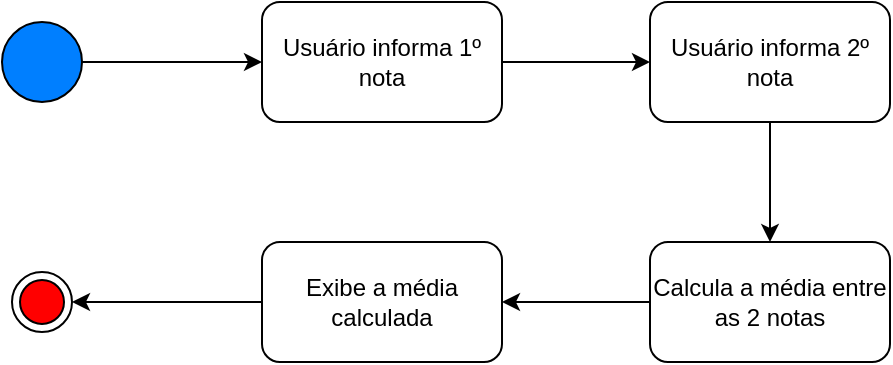 <mxfile version="13.6.5" type="device" pages="15"><diagram id="vN2ZfWKXooaJoQlkrJgF" name="Exercício 1"><mxGraphModel dx="1108" dy="482" grid="1" gridSize="10" guides="1" tooltips="1" connect="1" arrows="1" fold="1" page="1" pageScale="1" pageWidth="827" pageHeight="1169" math="0" shadow="0"><root><mxCell id="0"/><mxCell id="1" parent="0"/><mxCell id="lEnhp4PwThO9IXbQmtF1-1" style="edgeStyle=orthogonalEdgeStyle;rounded=0;orthogonalLoop=1;jettySize=auto;html=1;entryX=0;entryY=0.5;entryDx=0;entryDy=0;" parent="1" source="bpWNpjCrI-UesZKRcO9M-1" target="bpWNpjCrI-UesZKRcO9M-2" edge="1"><mxGeometry relative="1" as="geometry"/></mxCell><mxCell id="bpWNpjCrI-UesZKRcO9M-1" value="" style="ellipse;whiteSpace=wrap;html=1;aspect=fixed;fillColor=#007FFF;" parent="1" vertex="1"><mxGeometry x="90" y="70" width="40" height="40" as="geometry"/></mxCell><mxCell id="lEnhp4PwThO9IXbQmtF1-2" style="edgeStyle=orthogonalEdgeStyle;rounded=0;orthogonalLoop=1;jettySize=auto;html=1;entryX=0;entryY=0.5;entryDx=0;entryDy=0;" parent="1" source="bpWNpjCrI-UesZKRcO9M-2" target="bpWNpjCrI-UesZKRcO9M-5" edge="1"><mxGeometry relative="1" as="geometry"/></mxCell><mxCell id="bpWNpjCrI-UesZKRcO9M-2" value="Usuário informa 1º nota" style="rounded=1;whiteSpace=wrap;html=1;" parent="1" vertex="1"><mxGeometry x="220" y="60" width="120" height="60" as="geometry"/></mxCell><mxCell id="bpWNpjCrI-UesZKRcO9M-3" value="" style="ellipse;html=1;shape=endState;fillColor=#FF0000;" parent="1" vertex="1"><mxGeometry x="95" y="195" width="30" height="30" as="geometry"/></mxCell><mxCell id="lEnhp4PwThO9IXbQmtF1-3" style="edgeStyle=orthogonalEdgeStyle;rounded=0;orthogonalLoop=1;jettySize=auto;html=1;entryX=0.5;entryY=0;entryDx=0;entryDy=0;" parent="1" source="bpWNpjCrI-UesZKRcO9M-5" target="bpWNpjCrI-UesZKRcO9M-6" edge="1"><mxGeometry relative="1" as="geometry"/></mxCell><mxCell id="bpWNpjCrI-UesZKRcO9M-5" value="Usuário informa 2º nota" style="rounded=1;whiteSpace=wrap;html=1;" parent="1" vertex="1"><mxGeometry x="414" y="60" width="120" height="60" as="geometry"/></mxCell><mxCell id="lEnhp4PwThO9IXbQmtF1-5" style="edgeStyle=orthogonalEdgeStyle;rounded=0;orthogonalLoop=1;jettySize=auto;html=1;entryX=1;entryY=0.5;entryDx=0;entryDy=0;" parent="1" source="bpWNpjCrI-UesZKRcO9M-6" target="lEnhp4PwThO9IXbQmtF1-4" edge="1"><mxGeometry relative="1" as="geometry"/></mxCell><mxCell id="bpWNpjCrI-UesZKRcO9M-6" value="Calcula a média entre as 2 notas" style="rounded=1;whiteSpace=wrap;html=1;" parent="1" vertex="1"><mxGeometry x="414" y="180" width="120" height="60" as="geometry"/></mxCell><mxCell id="lEnhp4PwThO9IXbQmtF1-6" style="edgeStyle=orthogonalEdgeStyle;rounded=0;orthogonalLoop=1;jettySize=auto;html=1;entryX=1;entryY=0.5;entryDx=0;entryDy=0;" parent="1" source="lEnhp4PwThO9IXbQmtF1-4" target="bpWNpjCrI-UesZKRcO9M-3" edge="1"><mxGeometry relative="1" as="geometry"/></mxCell><mxCell id="lEnhp4PwThO9IXbQmtF1-4" value="Exibe a média calculada" style="rounded=1;whiteSpace=wrap;html=1;" parent="1" vertex="1"><mxGeometry x="220" y="180" width="120" height="60" as="geometry"/></mxCell></root></mxGraphModel></diagram><diagram id="hNjlDxkXhLuXqYnqQs2N" name="Exercício 2"><mxGraphModel dx="1108" dy="482" grid="1" gridSize="10" guides="1" tooltips="1" connect="1" arrows="1" fold="1" page="1" pageScale="1" pageWidth="827" pageHeight="1169" math="0" shadow="0"><root><mxCell id="yBrpx26MIc3CUF5zVRWo-0"/><mxCell id="yBrpx26MIc3CUF5zVRWo-1" parent="yBrpx26MIc3CUF5zVRWo-0"/><mxCell id="Z1MfR_I2BWWYPsI-uPgS-2" style="edgeStyle=orthogonalEdgeStyle;rounded=0;orthogonalLoop=1;jettySize=auto;html=1;" parent="yBrpx26MIc3CUF5zVRWo-1" source="suUFkg42ClCQozKXd-5o-0" target="suUFkg42ClCQozKXd-5o-5" edge="1"><mxGeometry relative="1" as="geometry"/></mxCell><mxCell id="Z1MfR_I2BWWYPsI-uPgS-5" style="edgeStyle=orthogonalEdgeStyle;rounded=0;orthogonalLoop=1;jettySize=auto;html=1;entryX=0.5;entryY=0;entryDx=0;entryDy=0;" parent="yBrpx26MIc3CUF5zVRWo-1" source="suUFkg42ClCQozKXd-5o-0" target="Z1MfR_I2BWWYPsI-uPgS-1" edge="1"><mxGeometry relative="1" as="geometry"/></mxCell><mxCell id="suUFkg42ClCQozKXd-5o-0" value="" style="rhombus;whiteSpace=wrap;html=1;strokeColor=#000000;fillColor=#FFFF00;" parent="yBrpx26MIc3CUF5zVRWo-1" vertex="1"><mxGeometry x="235" y="145" width="50" height="50" as="geometry"/></mxCell><mxCell id="suUFkg42ClCQozKXd-5o-4" style="edgeStyle=orthogonalEdgeStyle;rounded=0;orthogonalLoop=1;jettySize=auto;html=1;entryX=0;entryY=0.5;entryDx=0;entryDy=0;" parent="yBrpx26MIc3CUF5zVRWo-1" source="suUFkg42ClCQozKXd-5o-1" target="suUFkg42ClCQozKXd-5o-3" edge="1"><mxGeometry relative="1" as="geometry"/></mxCell><mxCell id="suUFkg42ClCQozKXd-5o-1" value="" style="ellipse;whiteSpace=wrap;html=1;aspect=fixed;fillColor=#007FFF;" parent="yBrpx26MIc3CUF5zVRWo-1" vertex="1"><mxGeometry x="80" y="40" width="40" height="40" as="geometry"/></mxCell><mxCell id="suUFkg42ClCQozKXd-5o-2" value="" style="ellipse;html=1;shape=endState;fillColor=#FF0000;" parent="yBrpx26MIc3CUF5zVRWo-1" vertex="1"><mxGeometry x="85" y="280" width="30" height="30" as="geometry"/></mxCell><mxCell id="suUFkg42ClCQozKXd-5o-8" style="edgeStyle=orthogonalEdgeStyle;rounded=0;orthogonalLoop=1;jettySize=auto;html=1;entryX=0;entryY=0.5;entryDx=0;entryDy=0;" parent="yBrpx26MIc3CUF5zVRWo-1" source="suUFkg42ClCQozKXd-5o-3" target="suUFkg42ClCQozKXd-5o-6" edge="1"><mxGeometry relative="1" as="geometry"/></mxCell><mxCell id="suUFkg42ClCQozKXd-5o-3" value="Usuário informa 1º nota" style="rounded=1;whiteSpace=wrap;html=1;" parent="yBrpx26MIc3CUF5zVRWo-1" vertex="1"><mxGeometry x="200" y="30" width="120" height="60" as="geometry"/></mxCell><mxCell id="Z1MfR_I2BWWYPsI-uPgS-3" style="edgeStyle=orthogonalEdgeStyle;rounded=0;orthogonalLoop=1;jettySize=auto;html=1;entryX=0.5;entryY=0;entryDx=0;entryDy=0;" parent="yBrpx26MIc3CUF5zVRWo-1" source="suUFkg42ClCQozKXd-5o-5" target="suUFkg42ClCQozKXd-5o-2" edge="1"><mxGeometry relative="1" as="geometry"/></mxCell><mxCell id="suUFkg42ClCQozKXd-5o-5" value="#PartiuEstágio" style="rounded=1;whiteSpace=wrap;html=1;" parent="yBrpx26MIc3CUF5zVRWo-1" vertex="1"><mxGeometry x="40" y="140" width="120" height="60" as="geometry"/></mxCell><mxCell id="suUFkg42ClCQozKXd-5o-9" style="edgeStyle=orthogonalEdgeStyle;rounded=0;orthogonalLoop=1;jettySize=auto;html=1;entryX=0.5;entryY=0;entryDx=0;entryDy=0;" parent="yBrpx26MIc3CUF5zVRWo-1" source="suUFkg42ClCQozKXd-5o-6" target="suUFkg42ClCQozKXd-5o-7" edge="1"><mxGeometry relative="1" as="geometry"/></mxCell><mxCell id="suUFkg42ClCQozKXd-5o-6" value="Usuário informa 2º nota" style="rounded=1;whiteSpace=wrap;html=1;" parent="yBrpx26MIc3CUF5zVRWo-1" vertex="1"><mxGeometry x="400" y="30" width="120" height="60" as="geometry"/></mxCell><mxCell id="Z1MfR_I2BWWYPsI-uPgS-0" style="edgeStyle=orthogonalEdgeStyle;rounded=0;orthogonalLoop=1;jettySize=auto;html=1;entryX=1;entryY=0.5;entryDx=0;entryDy=0;" parent="yBrpx26MIc3CUF5zVRWo-1" source="suUFkg42ClCQozKXd-5o-7" target="suUFkg42ClCQozKXd-5o-0" edge="1"><mxGeometry relative="1" as="geometry"/></mxCell><mxCell id="suUFkg42ClCQozKXd-5o-7" value="Calcular a média enter elas" style="rounded=1;whiteSpace=wrap;html=1;" parent="yBrpx26MIc3CUF5zVRWo-1" vertex="1"><mxGeometry x="400" y="140" width="120" height="60" as="geometry"/></mxCell><mxCell id="Z1MfR_I2BWWYPsI-uPgS-4" style="edgeStyle=orthogonalEdgeStyle;rounded=0;orthogonalLoop=1;jettySize=auto;html=1;entryX=1;entryY=0.5;entryDx=0;entryDy=0;" parent="yBrpx26MIc3CUF5zVRWo-1" source="Z1MfR_I2BWWYPsI-uPgS-1" target="suUFkg42ClCQozKXd-5o-2" edge="1"><mxGeometry relative="1" as="geometry"/></mxCell><mxCell id="Z1MfR_I2BWWYPsI-uPgS-1" value="#PartiuTentarDeNovo" style="rounded=1;whiteSpace=wrap;html=1;" parent="yBrpx26MIc3CUF5zVRWo-1" vertex="1"><mxGeometry x="200" y="265" width="120" height="60" as="geometry"/></mxCell><mxCell id="I-scMJRRPIF4GJZwxGBS-0" value="[media&amp;gt;=6]" style="text;html=1;align=center;verticalAlign=middle;resizable=0;points=[];autosize=1;" parent="yBrpx26MIc3CUF5zVRWo-1" vertex="1"><mxGeometry x="170" y="145" width="80" height="20" as="geometry"/></mxCell><mxCell id="I-scMJRRPIF4GJZwxGBS-1" value="[media&amp;lt;6]" style="text;html=1;align=center;verticalAlign=middle;resizable=0;points=[];autosize=1;" parent="yBrpx26MIc3CUF5zVRWo-1" vertex="1"><mxGeometry x="185" y="220" width="70" height="20" as="geometry"/></mxCell></root></mxGraphModel></diagram><diagram id="KGiV4fIHw9FKqsExSEHM" name="Exercício 3"><mxGraphModel dx="1108" dy="482" grid="1" gridSize="10" guides="1" tooltips="1" connect="1" arrows="1" fold="1" page="1" pageScale="1" pageWidth="827" pageHeight="1169" math="0" shadow="0"><root><mxCell id="omsG3G9KySJ_ukIzb1HT-0"/><mxCell id="omsG3G9KySJ_ukIzb1HT-1" parent="omsG3G9KySJ_ukIzb1HT-0"/><mxCell id="qlahAwZ1EmJd7UpfwH-p-6" style="edgeStyle=orthogonalEdgeStyle;rounded=0;orthogonalLoop=1;jettySize=auto;html=1;entryX=0.5;entryY=0;entryDx=0;entryDy=0;" parent="omsG3G9KySJ_ukIzb1HT-1" source="WkkEDP8Mg5NKRYC-UxLj-0" target="WkkEDP8Mg5NKRYC-UxLj-1" edge="1"><mxGeometry relative="1" as="geometry"/></mxCell><mxCell id="WkkEDP8Mg5NKRYC-UxLj-0" value="" style="ellipse;whiteSpace=wrap;html=1;aspect=fixed;fillColor=#007FFF;" parent="omsG3G9KySJ_ukIzb1HT-1" vertex="1"><mxGeometry x="380" y="10" width="40" height="40" as="geometry"/></mxCell><mxCell id="qlahAwZ1EmJd7UpfwH-p-7" style="edgeStyle=orthogonalEdgeStyle;rounded=0;orthogonalLoop=1;jettySize=auto;html=1;entryX=0.5;entryY=0;entryDx=0;entryDy=0;" parent="omsG3G9KySJ_ukIzb1HT-1" source="WkkEDP8Mg5NKRYC-UxLj-1" target="WkkEDP8Mg5NKRYC-UxLj-2" edge="1"><mxGeometry relative="1" as="geometry"/></mxCell><mxCell id="WkkEDP8Mg5NKRYC-UxLj-1" value="Usuário informa seu sexo e sua idade" style="rounded=1;whiteSpace=wrap;html=1;" parent="omsG3G9KySJ_ukIzb1HT-1" vertex="1"><mxGeometry x="340" y="100" width="120" height="60" as="geometry"/></mxCell><mxCell id="qlahAwZ1EmJd7UpfwH-p-11" style="edgeStyle=orthogonalEdgeStyle;rounded=0;orthogonalLoop=1;jettySize=auto;html=1;exitX=0;exitY=0;exitDx=0;exitDy=0;entryX=1;entryY=0.5;entryDx=0;entryDy=0;" parent="omsG3G9KySJ_ukIzb1HT-1" source="WkkEDP8Mg5NKRYC-UxLj-2" target="qlahAwZ1EmJd7UpfwH-p-3" edge="1"><mxGeometry relative="1" as="geometry"><mxPoint x="220" y="210" as="targetPoint"/><Array as="points"><mxPoint x="388" y="200"/></Array></mxGeometry></mxCell><mxCell id="qlahAwZ1EmJd7UpfwH-p-12" style="edgeStyle=orthogonalEdgeStyle;rounded=0;orthogonalLoop=1;jettySize=auto;html=1;exitX=0;exitY=1;exitDx=0;exitDy=0;entryX=1;entryY=0.5;entryDx=0;entryDy=0;" parent="omsG3G9KySJ_ukIzb1HT-1" source="WkkEDP8Mg5NKRYC-UxLj-2" target="qlahAwZ1EmJd7UpfwH-p-2" edge="1"><mxGeometry relative="1" as="geometry"><Array as="points"><mxPoint x="388" y="290"/></Array></mxGeometry></mxCell><mxCell id="qlahAwZ1EmJd7UpfwH-p-13" style="edgeStyle=orthogonalEdgeStyle;rounded=0;orthogonalLoop=1;jettySize=auto;html=1;exitX=1;exitY=0;exitDx=0;exitDy=0;entryX=0;entryY=0.5;entryDx=0;entryDy=0;" parent="omsG3G9KySJ_ukIzb1HT-1" source="WkkEDP8Mg5NKRYC-UxLj-2" target="qlahAwZ1EmJd7UpfwH-p-5" edge="1"><mxGeometry relative="1" as="geometry"><Array as="points"><mxPoint x="413" y="200"/></Array></mxGeometry></mxCell><mxCell id="qlahAwZ1EmJd7UpfwH-p-14" style="edgeStyle=orthogonalEdgeStyle;rounded=0;orthogonalLoop=1;jettySize=auto;html=1;exitX=1;exitY=1;exitDx=0;exitDy=0;entryX=0;entryY=0.5;entryDx=0;entryDy=0;" parent="omsG3G9KySJ_ukIzb1HT-1" source="WkkEDP8Mg5NKRYC-UxLj-2" target="qlahAwZ1EmJd7UpfwH-p-1" edge="1"><mxGeometry relative="1" as="geometry"><Array as="points"><mxPoint x="413" y="290"/></Array></mxGeometry></mxCell><mxCell id="WkkEDP8Mg5NKRYC-UxLj-2" value="" style="rhombus;whiteSpace=wrap;html=1;strokeColor=#000000;fillColor=#FFFF00;" parent="omsG3G9KySJ_ukIzb1HT-1" vertex="1"><mxGeometry x="375" y="220" width="50" height="50" as="geometry"/></mxCell><mxCell id="WkkEDP8Mg5NKRYC-UxLj-3" value="" style="ellipse;html=1;shape=endState;fillColor=#FF0000;" parent="omsG3G9KySJ_ukIzb1HT-1" vertex="1"><mxGeometry x="385" y="360" width="30" height="30" as="geometry"/></mxCell><mxCell id="2j_CQaW29Aqt3rsP98yE-2" style="edgeStyle=orthogonalEdgeStyle;rounded=0;orthogonalLoop=1;jettySize=auto;html=1;entryX=1;entryY=0.5;entryDx=0;entryDy=0;" parent="omsG3G9KySJ_ukIzb1HT-1" source="qlahAwZ1EmJd7UpfwH-p-1" target="WkkEDP8Mg5NKRYC-UxLj-3" edge="1"><mxGeometry relative="1" as="geometry"><mxPoint x="740" y="300" as="targetPoint"/><Array as="points"><mxPoint x="650" y="375"/></Array></mxGeometry></mxCell><mxCell id="qlahAwZ1EmJd7UpfwH-p-1" value="Você é feminina e menina" style="rounded=1;whiteSpace=wrap;html=1;" parent="omsG3G9KySJ_ukIzb1HT-1" vertex="1"><mxGeometry x="590" y="260" width="120" height="60" as="geometry"/></mxCell><mxCell id="2j_CQaW29Aqt3rsP98yE-0" style="edgeStyle=orthogonalEdgeStyle;rounded=0;orthogonalLoop=1;jettySize=auto;html=1;entryX=0.5;entryY=0;entryDx=0;entryDy=0;" parent="omsG3G9KySJ_ukIzb1HT-1" source="qlahAwZ1EmJd7UpfwH-p-2" target="WkkEDP8Mg5NKRYC-UxLj-3" edge="1"><mxGeometry relative="1" as="geometry"><mxPoint x="210" y="380" as="targetPoint"/><Array as="points"><mxPoint x="160" y="340"/><mxPoint x="400" y="340"/></Array></mxGeometry></mxCell><mxCell id="qlahAwZ1EmJd7UpfwH-p-2" value="Você é masculino e menino" style="rounded=1;whiteSpace=wrap;html=1;" parent="omsG3G9KySJ_ukIzb1HT-1" vertex="1"><mxGeometry x="100" y="260" width="120" height="60" as="geometry"/></mxCell><mxCell id="2j_CQaW29Aqt3rsP98yE-1" style="edgeStyle=orthogonalEdgeStyle;rounded=0;orthogonalLoop=1;jettySize=auto;html=1;entryX=0;entryY=0.5;entryDx=0;entryDy=0;" parent="omsG3G9KySJ_ukIzb1HT-1" source="qlahAwZ1EmJd7UpfwH-p-3" target="WkkEDP8Mg5NKRYC-UxLj-3" edge="1"><mxGeometry relative="1" as="geometry"><Array as="points"><mxPoint x="50" y="200"/><mxPoint x="50" y="375"/></Array></mxGeometry></mxCell><mxCell id="qlahAwZ1EmJd7UpfwH-p-3" value="Você é masculino e maior de idade" style="rounded=1;whiteSpace=wrap;html=1;" parent="omsG3G9KySJ_ukIzb1HT-1" vertex="1"><mxGeometry x="100" y="170" width="120" height="60" as="geometry"/></mxCell><mxCell id="2j_CQaW29Aqt3rsP98yE-3" style="edgeStyle=orthogonalEdgeStyle;rounded=0;orthogonalLoop=1;jettySize=auto;html=1;entryX=0.5;entryY=1;entryDx=0;entryDy=0;" parent="omsG3G9KySJ_ukIzb1HT-1" source="qlahAwZ1EmJd7UpfwH-p-5" target="WkkEDP8Mg5NKRYC-UxLj-3" edge="1"><mxGeometry relative="1" as="geometry"><Array as="points"><mxPoint x="760" y="200"/><mxPoint x="760" y="410"/><mxPoint x="400" y="410"/></Array></mxGeometry></mxCell><mxCell id="qlahAwZ1EmJd7UpfwH-p-5" value="Você é feminina e maior de idade" style="rounded=1;whiteSpace=wrap;html=1;" parent="omsG3G9KySJ_ukIzb1HT-1" vertex="1"><mxGeometry x="590" y="170" width="120" height="60" as="geometry"/></mxCell><mxCell id="LDA49MoTHfR7k4z36aid-0" value="[masculino &amp;amp; idade&amp;gt;=18]" style="text;html=1;align=center;verticalAlign=middle;resizable=0;points=[];autosize=1;" parent="omsG3G9KySJ_ukIzb1HT-1" vertex="1"><mxGeometry x="231" y="180" width="150" height="20" as="geometry"/></mxCell><mxCell id="LDA49MoTHfR7k4z36aid-1" value="[masculino &amp;amp; idade&amp;lt;18]" style="text;html=1;align=center;verticalAlign=middle;resizable=0;points=[];autosize=1;" parent="omsG3G9KySJ_ukIzb1HT-1" vertex="1"><mxGeometry x="236" y="290" width="140" height="20" as="geometry"/></mxCell><mxCell id="LDA49MoTHfR7k4z36aid-2" value="[feminino &amp;amp; idade&amp;gt;=18]" style="text;html=1;align=center;verticalAlign=middle;resizable=0;points=[];autosize=1;" parent="omsG3G9KySJ_ukIzb1HT-1" vertex="1"><mxGeometry x="418.5" y="180" width="140" height="20" as="geometry"/></mxCell><mxCell id="LDA49MoTHfR7k4z36aid-3" value="[feminino &amp;amp; idade&amp;lt;18]" style="text;html=1;align=center;verticalAlign=middle;resizable=0;points=[];autosize=1;" parent="omsG3G9KySJ_ukIzb1HT-1" vertex="1"><mxGeometry x="424" y="290" width="130" height="20" as="geometry"/></mxCell></root></mxGraphModel></diagram><diagram id="EgbUzV7VpvXJMP2dDkBj" name="Exercício 4"><mxGraphModel dx="1108" dy="482" grid="1" gridSize="10" guides="1" tooltips="1" connect="1" arrows="1" fold="1" page="1" pageScale="1" pageWidth="827" pageHeight="1169" math="0" shadow="0"><root><mxCell id="HrWDG3xcQg2CqPeQn8Q0-0"/><mxCell id="HrWDG3xcQg2CqPeQn8Q0-1" parent="HrWDG3xcQg2CqPeQn8Q0-0"/><mxCell id="3Vq1D5rzTFmCveHFatzC-4" style="edgeStyle=orthogonalEdgeStyle;rounded=0;orthogonalLoop=1;jettySize=auto;html=1;entryX=0;entryY=0.5;entryDx=0;entryDy=0;" parent="HrWDG3xcQg2CqPeQn8Q0-1" source="-SxZIm_A_lvrcDSesqrM-0" target="3Vq1D5rzTFmCveHFatzC-3" edge="1"><mxGeometry relative="1" as="geometry"/></mxCell><mxCell id="-SxZIm_A_lvrcDSesqrM-0" value="Usuário informa o estado onde ele nasceu" style="rounded=1;whiteSpace=wrap;html=1;" parent="HrWDG3xcQg2CqPeQn8Q0-1" vertex="1"><mxGeometry x="120" y="40" width="120" height="60" as="geometry"/></mxCell><mxCell id="gyGHboxxpMqFyqz7axSM-0" style="edgeStyle=orthogonalEdgeStyle;rounded=0;orthogonalLoop=1;jettySize=auto;html=1;entryX=0;entryY=0.5;entryDx=0;entryDy=0;" parent="HrWDG3xcQg2CqPeQn8Q0-1" source="-SxZIm_A_lvrcDSesqrM-1" target="-SxZIm_A_lvrcDSesqrM-0" edge="1"><mxGeometry relative="1" as="geometry"/></mxCell><mxCell id="-SxZIm_A_lvrcDSesqrM-1" value="" style="ellipse;whiteSpace=wrap;html=1;aspect=fixed;fillColor=#007FFF;" parent="HrWDG3xcQg2CqPeQn8Q0-1" vertex="1"><mxGeometry x="10" y="50" width="40" height="40" as="geometry"/></mxCell><mxCell id="3Vq1D5rzTFmCveHFatzC-10" style="edgeStyle=orthogonalEdgeStyle;rounded=0;orthogonalLoop=1;jettySize=auto;html=1;entryX=0.5;entryY=1;entryDx=0;entryDy=0;" parent="HrWDG3xcQg2CqPeQn8Q0-1" source="-SxZIm_A_lvrcDSesqrM-2" target="-SxZIm_A_lvrcDSesqrM-0" edge="1"><mxGeometry relative="1" as="geometry"><Array as="points"><mxPoint x="515" y="140"/><mxPoint x="180" y="140"/></Array></mxGeometry></mxCell><mxCell id="3Vq1D5rzTFmCveHFatzC-11" style="edgeStyle=orthogonalEdgeStyle;rounded=0;orthogonalLoop=1;jettySize=auto;html=1;entryX=0;entryY=0.5;entryDx=0;entryDy=0;" parent="HrWDG3xcQg2CqPeQn8Q0-1" source="-SxZIm_A_lvrcDSesqrM-2" target="3Vq1D5rzTFmCveHFatzC-2" edge="1"><mxGeometry relative="1" as="geometry"/></mxCell><mxCell id="-SxZIm_A_lvrcDSesqrM-2" value="" style="rhombus;whiteSpace=wrap;html=1;strokeColor=#000000;fillColor=#FFFF00;" parent="HrWDG3xcQg2CqPeQn8Q0-1" vertex="1"><mxGeometry x="490" y="45" width="50" height="50" as="geometry"/></mxCell><mxCell id="-SxZIm_A_lvrcDSesqrM-3" value="" style="ellipse;html=1;shape=endState;fillColor=#FF0000;" parent="HrWDG3xcQg2CqPeQn8Q0-1" vertex="1"><mxGeometry x="60" y="235" width="30" height="30" as="geometry"/></mxCell><mxCell id="7b1-SGR7wONDe0eAajdy-14" style="edgeStyle=orthogonalEdgeStyle;rounded=0;orthogonalLoop=1;jettySize=auto;html=1;entryX=0;entryY=0.5;entryDx=0;entryDy=0;" parent="HrWDG3xcQg2CqPeQn8Q0-1" source="3Vq1D5rzTFmCveHFatzC-0" target="-SxZIm_A_lvrcDSesqrM-3" edge="1"><mxGeometry relative="1" as="geometry"/></mxCell><mxCell id="3Vq1D5rzTFmCveHFatzC-0" value="#TV #Internet&lt;br&gt;#VideoGame" style="rounded=1;whiteSpace=wrap;html=1;" parent="HrWDG3xcQg2CqPeQn8Q0-1" vertex="1"><mxGeometry x="340" y="350" width="120" height="60" as="geometry"/></mxCell><mxCell id="7b1-SGR7wONDe0eAajdy-2" style="edgeStyle=orthogonalEdgeStyle;rounded=0;orthogonalLoop=1;jettySize=auto;html=1;entryX=1;entryY=0.5;entryDx=0;entryDy=0;" parent="HrWDG3xcQg2CqPeQn8Q0-1" source="3Vq1D5rzTFmCveHFatzC-1" target="7b1-SGR7wONDe0eAajdy-1" edge="1"><mxGeometry relative="1" as="geometry"/></mxCell><mxCell id="3Vq1D5rzTFmCveHFatzC-1" value="Leitura Completa" style="rounded=1;whiteSpace=wrap;html=1;" parent="HrWDG3xcQg2CqPeQn8Q0-1" vertex="1"><mxGeometry x="641" y="260" width="120" height="60" as="geometry"/></mxCell><mxCell id="qpASghLz-U9C9lAWk1vX-1" style="edgeStyle=orthogonalEdgeStyle;rounded=0;orthogonalLoop=1;jettySize=auto;html=1;entryX=0.5;entryY=0;entryDx=0;entryDy=0;" parent="HrWDG3xcQg2CqPeQn8Q0-1" source="3Vq1D5rzTFmCveHFatzC-2" target="qpASghLz-U9C9lAWk1vX-0" edge="1"><mxGeometry relative="1" as="geometry"/></mxCell><mxCell id="3Vq1D5rzTFmCveHFatzC-2" value="Programa lê quantidade de filhos que o Usuário tem" style="rounded=1;whiteSpace=wrap;html=1;" parent="HrWDG3xcQg2CqPeQn8Q0-1" vertex="1"><mxGeometry x="641" y="40" width="120" height="60" as="geometry"/></mxCell><mxCell id="3Vq1D5rzTFmCveHFatzC-5" style="edgeStyle=orthogonalEdgeStyle;rounded=0;orthogonalLoop=1;jettySize=auto;html=1;" parent="HrWDG3xcQg2CqPeQn8Q0-1" source="3Vq1D5rzTFmCveHFatzC-3" target="-SxZIm_A_lvrcDSesqrM-2" edge="1"><mxGeometry relative="1" as="geometry"/></mxCell><mxCell id="3Vq1D5rzTFmCveHFatzC-3" value="Programa lê o estado informado" style="rounded=1;whiteSpace=wrap;html=1;" parent="HrWDG3xcQg2CqPeQn8Q0-1" vertex="1"><mxGeometry x="310" y="40" width="120" height="60" as="geometry"/></mxCell><mxCell id="3Vq1D5rzTFmCveHFatzC-8" value="[estado INVÁLIDO]" style="text;html=1;align=center;verticalAlign=middle;resizable=0;points=[];autosize=1;" parent="HrWDG3xcQg2CqPeQn8Q0-1" vertex="1"><mxGeometry x="280" y="120" width="120" height="20" as="geometry"/></mxCell><mxCell id="3Vq1D5rzTFmCveHFatzC-12" value="[estado VÁLIDO]" style="text;html=1;align=center;verticalAlign=middle;resizable=0;points=[];autosize=1;" parent="HrWDG3xcQg2CqPeQn8Q0-1" vertex="1"><mxGeometry x="531" y="50" width="110" height="20" as="geometry"/></mxCell><mxCell id="qpASghLz-U9C9lAWk1vX-2" style="edgeStyle=orthogonalEdgeStyle;rounded=0;orthogonalLoop=1;jettySize=auto;html=1;entryX=1;entryY=0.5;entryDx=0;entryDy=0;" parent="HrWDG3xcQg2CqPeQn8Q0-1" source="qpASghLz-U9C9lAWk1vX-0" target="3Vq1D5rzTFmCveHFatzC-2" edge="1"><mxGeometry relative="1" as="geometry"><Array as="points"><mxPoint x="820" y="185"/><mxPoint x="820" y="70"/></Array></mxGeometry></mxCell><mxCell id="7b1-SGR7wONDe0eAajdy-0" style="edgeStyle=orthogonalEdgeStyle;rounded=0;orthogonalLoop=1;jettySize=auto;html=1;entryX=0.5;entryY=0;entryDx=0;entryDy=0;" parent="HrWDG3xcQg2CqPeQn8Q0-1" source="qpASghLz-U9C9lAWk1vX-0" target="3Vq1D5rzTFmCveHFatzC-1" edge="1"><mxGeometry relative="1" as="geometry"/></mxCell><mxCell id="qpASghLz-U9C9lAWk1vX-0" value="" style="rhombus;whiteSpace=wrap;html=1;strokeColor=#000000;fillColor=#FFFF00;" parent="HrWDG3xcQg2CqPeQn8Q0-1" vertex="1"><mxGeometry x="676" y="160" width="50" height="50" as="geometry"/></mxCell><mxCell id="qpASghLz-U9C9lAWk1vX-3" value="[filhos&amp;gt;15]" style="text;html=1;align=center;verticalAlign=middle;resizable=0;points=[];autosize=1;" parent="HrWDG3xcQg2CqPeQn8Q0-1" vertex="1"><mxGeometry x="757" y="120" width="70" height="20" as="geometry"/></mxCell><mxCell id="qpASghLz-U9C9lAWk1vX-4" value="[filhos&amp;gt;=0 &amp;amp; &amp;lt;=15]" style="text;html=1;align=center;verticalAlign=middle;resizable=0;points=[];autosize=1;" parent="HrWDG3xcQg2CqPeQn8Q0-1" vertex="1"><mxGeometry x="590" y="220" width="110" height="20" as="geometry"/></mxCell><mxCell id="7b1-SGR7wONDe0eAajdy-15" style="edgeStyle=orthogonalEdgeStyle;rounded=0;orthogonalLoop=1;jettySize=auto;html=1;entryX=0.5;entryY=0;entryDx=0;entryDy=0;" parent="HrWDG3xcQg2CqPeQn8Q0-1" source="qpASghLz-U9C9lAWk1vX-6" target="-SxZIm_A_lvrcDSesqrM-3" edge="1"><mxGeometry relative="1" as="geometry"><mxPoint x="80" y="220" as="targetPoint"/></mxGeometry></mxCell><mxCell id="qpASghLz-U9C9lAWk1vX-6" value="&quot;#CresceiEMultiplicai-vos!&quot;" style="rounded=1;whiteSpace=wrap;html=1;" parent="HrWDG3xcQg2CqPeQn8Q0-1" vertex="1"><mxGeometry x="340" y="170" width="120" height="60" as="geometry"/></mxCell><mxCell id="7b1-SGR7wONDe0eAajdy-12" style="edgeStyle=orthogonalEdgeStyle;rounded=0;orthogonalLoop=1;jettySize=auto;html=1;entryX=1;entryY=0.5;entryDx=0;entryDy=0;" parent="HrWDG3xcQg2CqPeQn8Q0-1" source="qpASghLz-U9C9lAWk1vX-7" target="-SxZIm_A_lvrcDSesqrM-3" edge="1"><mxGeometry relative="1" as="geometry"/></mxCell><mxCell id="qpASghLz-U9C9lAWk1vX-7" value="#NãoTemTV e&lt;br&gt;#NãoTemInternet" style="rounded=1;whiteSpace=wrap;html=1;" parent="HrWDG3xcQg2CqPeQn8Q0-1" vertex="1"><mxGeometry x="190" y="220" width="120" height="60" as="geometry"/></mxCell><mxCell id="7b1-SGR7wONDe0eAajdy-3" style="edgeStyle=orthogonalEdgeStyle;rounded=0;orthogonalLoop=1;jettySize=auto;html=1;entryX=1;entryY=0.5;entryDx=0;entryDy=0;exitX=0;exitY=0;exitDx=0;exitDy=0;" parent="HrWDG3xcQg2CqPeQn8Q0-1" source="7b1-SGR7wONDe0eAajdy-1" target="qpASghLz-U9C9lAWk1vX-7" edge="1"><mxGeometry relative="1" as="geometry"/></mxCell><mxCell id="7b1-SGR7wONDe0eAajdy-4" style="edgeStyle=orthogonalEdgeStyle;rounded=0;orthogonalLoop=1;jettySize=auto;html=1;entryX=1;entryY=0.5;entryDx=0;entryDy=0;" parent="HrWDG3xcQg2CqPeQn8Q0-1" source="7b1-SGR7wONDe0eAajdy-1" target="qpASghLz-U9C9lAWk1vX-6" edge="1"><mxGeometry relative="1" as="geometry"><Array as="points"><mxPoint x="565" y="200"/></Array></mxGeometry></mxCell><mxCell id="7b1-SGR7wONDe0eAajdy-5" style="edgeStyle=orthogonalEdgeStyle;rounded=0;orthogonalLoop=1;jettySize=auto;html=1;entryX=1;entryY=0.5;entryDx=0;entryDy=0;" parent="HrWDG3xcQg2CqPeQn8Q0-1" source="7b1-SGR7wONDe0eAajdy-1" target="3Vq1D5rzTFmCveHFatzC-0" edge="1"><mxGeometry relative="1" as="geometry"><mxPoint x="370" y="390" as="targetPoint"/><Array as="points"><mxPoint x="565" y="380"/></Array></mxGeometry></mxCell><mxCell id="7b1-SGR7wONDe0eAajdy-8" style="edgeStyle=orthogonalEdgeStyle;rounded=0;orthogonalLoop=1;jettySize=auto;html=1;exitX=0;exitY=1;exitDx=0;exitDy=0;entryX=1;entryY=0.5;entryDx=0;entryDy=0;" parent="HrWDG3xcQg2CqPeQn8Q0-1" source="7b1-SGR7wONDe0eAajdy-1" target="7b1-SGR7wONDe0eAajdy-7" edge="1"><mxGeometry relative="1" as="geometry"/></mxCell><mxCell id="7b1-SGR7wONDe0eAajdy-1" value="" style="rhombus;whiteSpace=wrap;html=1;strokeColor=#000000;fillColor=#FFFF00;" parent="HrWDG3xcQg2CqPeQn8Q0-1" vertex="1"><mxGeometry x="540" y="265" width="50" height="50" as="geometry"/></mxCell><mxCell id="7b1-SGR7wONDe0eAajdy-6" value="filhos&amp;gt;3" style="text;html=1;align=center;verticalAlign=middle;resizable=0;points=[];autosize=1;" parent="HrWDG3xcQg2CqPeQn8Q0-1" vertex="1"><mxGeometry x="485" y="180" width="60" height="20" as="geometry"/></mxCell><mxCell id="7b1-SGR7wONDe0eAajdy-13" style="edgeStyle=orthogonalEdgeStyle;rounded=0;orthogonalLoop=1;jettySize=auto;html=1;entryX=0.5;entryY=1;entryDx=0;entryDy=0;" parent="HrWDG3xcQg2CqPeQn8Q0-1" source="7b1-SGR7wONDe0eAajdy-7" target="-SxZIm_A_lvrcDSesqrM-3" edge="1"><mxGeometry relative="1" as="geometry"/></mxCell><mxCell id="7b1-SGR7wONDe0eAajdy-7" value="#NãoTemTV" style="rounded=1;whiteSpace=wrap;html=1;" parent="HrWDG3xcQg2CqPeQn8Q0-1" vertex="1"><mxGeometry x="190" y="300" width="120" height="60" as="geometry"/></mxCell><mxCell id="7b1-SGR7wONDe0eAajdy-9" value="filhos=2" style="text;html=1;align=center;verticalAlign=middle;resizable=0;points=[];autosize=1;" parent="HrWDG3xcQg2CqPeQn8Q0-1" vertex="1"><mxGeometry x="480" y="300" width="60" height="20" as="geometry"/></mxCell><mxCell id="7b1-SGR7wONDe0eAajdy-10" value="filhos=3" style="text;html=1;align=center;verticalAlign=middle;resizable=0;points=[];autosize=1;" parent="HrWDG3xcQg2CqPeQn8Q0-1" vertex="1"><mxGeometry x="480" y="253" width="60" height="20" as="geometry"/></mxCell><mxCell id="7b1-SGR7wONDe0eAajdy-11" value="filhos=0" style="text;html=1;align=center;verticalAlign=middle;resizable=0;points=[];autosize=1;" parent="HrWDG3xcQg2CqPeQn8Q0-1" vertex="1"><mxGeometry x="480" y="380" width="60" height="20" as="geometry"/></mxCell></root></mxGraphModel></diagram><diagram id="R9kL9aM8E6Zy7n40W0sm" name="Exercício 5"><mxGraphModel dx="1108" dy="482" grid="1" gridSize="10" guides="1" tooltips="1" connect="1" arrows="1" fold="1" page="1" pageScale="1" pageWidth="827" pageHeight="1169" math="0" shadow="0"><root><mxCell id="Apy3J1SRcQFNMEjS-Hr8-0"/><mxCell id="Apy3J1SRcQFNMEjS-Hr8-1" parent="Apy3J1SRcQFNMEjS-Hr8-0"/><mxCell id="k9JNRcqp9vwiGUyiHp5U-7" style="edgeStyle=orthogonalEdgeStyle;rounded=0;orthogonalLoop=1;jettySize=auto;html=1;entryX=0.5;entryY=0;entryDx=0;entryDy=0;" parent="Apy3J1SRcQFNMEjS-Hr8-1" source="rWL71GGmjdu6MFeAEYDF-0" target="rWL71GGmjdu6MFeAEYDF-1" edge="1"><mxGeometry relative="1" as="geometry"/></mxCell><mxCell id="rWL71GGmjdu6MFeAEYDF-0" value="" style="ellipse;whiteSpace=wrap;html=1;aspect=fixed;fillColor=#007FFF;" parent="Apy3J1SRcQFNMEjS-Hr8-1" vertex="1"><mxGeometry x="394" y="10" width="40" height="40" as="geometry"/></mxCell><mxCell id="k9JNRcqp9vwiGUyiHp5U-8" style="edgeStyle=orthogonalEdgeStyle;rounded=0;orthogonalLoop=1;jettySize=auto;html=1;entryX=0.5;entryY=0;entryDx=0;entryDy=0;" parent="Apy3J1SRcQFNMEjS-Hr8-1" source="rWL71GGmjdu6MFeAEYDF-1" target="rWL71GGmjdu6MFeAEYDF-2" edge="1"><mxGeometry relative="1" as="geometry"/></mxCell><mxCell id="rWL71GGmjdu6MFeAEYDF-1" value="Usuário informa quantas horas dorme por noite" style="rounded=1;whiteSpace=wrap;html=1;" parent="Apy3J1SRcQFNMEjS-Hr8-1" vertex="1"><mxGeometry x="354" y="90" width="120" height="60" as="geometry"/></mxCell><mxCell id="k9JNRcqp9vwiGUyiHp5U-9" style="edgeStyle=orthogonalEdgeStyle;rounded=0;orthogonalLoop=1;jettySize=auto;html=1;entryX=1;entryY=0.5;entryDx=0;entryDy=0;exitX=0;exitY=0;exitDx=0;exitDy=0;" parent="Apy3J1SRcQFNMEjS-Hr8-1" source="rWL71GGmjdu6MFeAEYDF-2" target="k9JNRcqp9vwiGUyiHp5U-3" edge="1"><mxGeometry relative="1" as="geometry"><Array as="points"><mxPoint x="360" y="213"/><mxPoint x="360" y="170"/></Array></mxGeometry></mxCell><mxCell id="k9JNRcqp9vwiGUyiHp5U-10" style="edgeStyle=orthogonalEdgeStyle;rounded=0;orthogonalLoop=1;jettySize=auto;html=1;entryX=0;entryY=0.5;entryDx=0;entryDy=0;exitX=1;exitY=0;exitDx=0;exitDy=0;" parent="Apy3J1SRcQFNMEjS-Hr8-1" source="rWL71GGmjdu6MFeAEYDF-2" target="k9JNRcqp9vwiGUyiHp5U-4" edge="1"><mxGeometry relative="1" as="geometry"><Array as="points"><mxPoint x="470" y="213"/><mxPoint x="470" y="170"/></Array></mxGeometry></mxCell><mxCell id="k9JNRcqp9vwiGUyiHp5U-11" style="edgeStyle=orthogonalEdgeStyle;rounded=0;orthogonalLoop=1;jettySize=auto;html=1;exitX=1;exitY=1;exitDx=0;exitDy=0;entryX=0;entryY=0.5;entryDx=0;entryDy=0;" parent="Apy3J1SRcQFNMEjS-Hr8-1" source="rWL71GGmjdu6MFeAEYDF-2" target="k9JNRcqp9vwiGUyiHp5U-1" edge="1"><mxGeometry relative="1" as="geometry"><Array as="points"><mxPoint x="470" y="238"/><mxPoint x="470" y="280"/></Array></mxGeometry></mxCell><mxCell id="k9JNRcqp9vwiGUyiHp5U-12" style="edgeStyle=orthogonalEdgeStyle;rounded=0;orthogonalLoop=1;jettySize=auto;html=1;exitX=0;exitY=1;exitDx=0;exitDy=0;" parent="Apy3J1SRcQFNMEjS-Hr8-1" source="rWL71GGmjdu6MFeAEYDF-2" target="k9JNRcqp9vwiGUyiHp5U-2" edge="1"><mxGeometry relative="1" as="geometry"><Array as="points"><mxPoint x="360" y="238"/><mxPoint x="360" y="280"/></Array></mxGeometry></mxCell><mxCell id="rWL71GGmjdu6MFeAEYDF-2" value="" style="rhombus;whiteSpace=wrap;html=1;strokeColor=#000000;fillColor=#FFFF00;" parent="Apy3J1SRcQFNMEjS-Hr8-1" vertex="1"><mxGeometry x="389" y="200" width="50" height="50" as="geometry"/></mxCell><mxCell id="rWL71GGmjdu6MFeAEYDF-3" value="" style="ellipse;html=1;shape=endState;fillColor=#FF0000;" parent="Apy3J1SRcQFNMEjS-Hr8-1" vertex="1"><mxGeometry x="399" y="375" width="30" height="30" as="geometry"/></mxCell><mxCell id="3cNh5xcwJSlctAxj7e9S-4" style="edgeStyle=orthogonalEdgeStyle;rounded=0;orthogonalLoop=1;jettySize=auto;html=1;entryX=0.5;entryY=0;entryDx=0;entryDy=0;" parent="Apy3J1SRcQFNMEjS-Hr8-1" source="k9JNRcqp9vwiGUyiHp5U-1" target="rWL71GGmjdu6MFeAEYDF-3" edge="1"><mxGeometry relative="1" as="geometry"><Array as="points"><mxPoint x="680" y="340"/><mxPoint x="414" y="340"/></Array></mxGeometry></mxCell><mxCell id="k9JNRcqp9vwiGUyiHp5U-1" value="Boa Concentração" style="rounded=1;whiteSpace=wrap;html=1;" parent="Apy3J1SRcQFNMEjS-Hr8-1" vertex="1"><mxGeometry x="620" y="250" width="120" height="60" as="geometry"/></mxCell><mxCell id="3cNh5xcwJSlctAxj7e9S-6" style="edgeStyle=orthogonalEdgeStyle;rounded=0;orthogonalLoop=1;jettySize=auto;html=1;entryX=0;entryY=0.5;entryDx=0;entryDy=0;" parent="Apy3J1SRcQFNMEjS-Hr8-1" source="k9JNRcqp9vwiGUyiHp5U-2" target="rWL71GGmjdu6MFeAEYDF-3" edge="1"><mxGeometry relative="1" as="geometry"><mxPoint x="390" y="390" as="targetPoint"/><Array as="points"><mxPoint x="150" y="390"/></Array></mxGeometry></mxCell><mxCell id="k9JNRcqp9vwiGUyiHp5U-2" value="Olha a Preguiça!" style="rounded=1;whiteSpace=wrap;html=1;" parent="Apy3J1SRcQFNMEjS-Hr8-1" vertex="1"><mxGeometry x="90" y="250" width="120" height="60" as="geometry"/></mxCell><mxCell id="3cNh5xcwJSlctAxj7e9S-7" style="edgeStyle=orthogonalEdgeStyle;rounded=0;orthogonalLoop=1;jettySize=auto;html=1;entryX=0.5;entryY=1;entryDx=0;entryDy=0;" parent="Apy3J1SRcQFNMEjS-Hr8-1" source="k9JNRcqp9vwiGUyiHp5U-3" target="rWL71GGmjdu6MFeAEYDF-3" edge="1"><mxGeometry relative="1" as="geometry"><Array as="points"><mxPoint x="40" y="170"/><mxPoint x="40" y="425"/><mxPoint x="414" y="425"/></Array></mxGeometry></mxCell><mxCell id="k9JNRcqp9vwiGUyiHp5U-3" value="#Zumbi" style="rounded=1;whiteSpace=wrap;html=1;" parent="Apy3J1SRcQFNMEjS-Hr8-1" vertex="1"><mxGeometry x="90" y="140" width="120" height="60" as="geometry"/></mxCell><mxCell id="3cNh5xcwJSlctAxj7e9S-5" style="edgeStyle=orthogonalEdgeStyle;rounded=0;orthogonalLoop=1;jettySize=auto;html=1;entryX=1;entryY=0.5;entryDx=0;entryDy=0;" parent="Apy3J1SRcQFNMEjS-Hr8-1" source="k9JNRcqp9vwiGUyiHp5U-4" target="rWL71GGmjdu6MFeAEYDF-3" edge="1"><mxGeometry relative="1" as="geometry"><Array as="points"><mxPoint x="780" y="170"/><mxPoint x="780" y="390"/></Array></mxGeometry></mxCell><mxCell id="k9JNRcqp9vwiGUyiHp5U-4" value="Pouca Concentração" style="rounded=1;whiteSpace=wrap;html=1;" parent="Apy3J1SRcQFNMEjS-Hr8-1" vertex="1"><mxGeometry x="620" y="140" width="120" height="60" as="geometry"/></mxCell><mxCell id="3cNh5xcwJSlctAxj7e9S-0" value="[descanso&amp;gt;=0 &amp;amp; &amp;lt;=4]" style="text;html=1;align=center;verticalAlign=middle;resizable=0;points=[];autosize=1;" parent="Apy3J1SRcQFNMEjS-Hr8-1" vertex="1"><mxGeometry x="224" y="150" width="130" height="20" as="geometry"/></mxCell><mxCell id="3cNh5xcwJSlctAxj7e9S-1" value="[descanso&amp;gt;7 &amp;amp; &amp;lt;=9]" style="text;html=1;align=center;verticalAlign=middle;resizable=0;points=[];autosize=1;" parent="Apy3J1SRcQFNMEjS-Hr8-1" vertex="1"><mxGeometry x="484" y="280" width="120" height="20" as="geometry"/></mxCell><mxCell id="3cNh5xcwJSlctAxj7e9S-2" value="[descanso&amp;gt;4 &amp;amp; &amp;lt;=7]" style="text;html=1;align=center;verticalAlign=middle;resizable=0;points=[];autosize=1;" parent="Apy3J1SRcQFNMEjS-Hr8-1" vertex="1"><mxGeometry x="479" y="150" width="120" height="20" as="geometry"/></mxCell><mxCell id="3cNh5xcwJSlctAxj7e9S-3" value="[descanso&amp;gt;9]" style="text;html=1;align=center;verticalAlign=middle;resizable=0;points=[];autosize=1;" parent="Apy3J1SRcQFNMEjS-Hr8-1" vertex="1"><mxGeometry x="244" y="280" width="90" height="20" as="geometry"/></mxCell></root></mxGraphModel></diagram><diagram id="DO-pO642voElvHNo6jXv" name="Exercício 6"><mxGraphModel dx="1108" dy="482" grid="1" gridSize="10" guides="1" tooltips="1" connect="1" arrows="1" fold="1" page="1" pageScale="1" pageWidth="827" pageHeight="1169" math="0" shadow="0"><root><mxCell id="yNRJ75no8NZov75i9uF7-0"/><mxCell id="yNRJ75no8NZov75i9uF7-1" parent="yNRJ75no8NZov75i9uF7-0"/><mxCell id="GWAXjRfdUkL7AsnVseBm-0" style="edgeStyle=orthogonalEdgeStyle;rounded=0;orthogonalLoop=1;jettySize=auto;html=1;entryX=0;entryY=0.5;entryDx=0;entryDy=0;" parent="yNRJ75no8NZov75i9uF7-1" source="tVDMUBbeblv2RQnY-YRp-0" target="tVDMUBbeblv2RQnY-YRp-1" edge="1"><mxGeometry relative="1" as="geometry"/></mxCell><mxCell id="tVDMUBbeblv2RQnY-YRp-0" value="" style="ellipse;whiteSpace=wrap;html=1;aspect=fixed;fillColor=#007FFF;" parent="yNRJ75no8NZov75i9uF7-1" vertex="1"><mxGeometry x="60" y="30" width="40" height="40" as="geometry"/></mxCell><mxCell id="As_x5d2yjhlJKnPYzt9M-4" style="edgeStyle=orthogonalEdgeStyle;rounded=0;orthogonalLoop=1;jettySize=auto;html=1;entryX=0.5;entryY=0;entryDx=0;entryDy=0;" parent="yNRJ75no8NZov75i9uF7-1" source="tVDMUBbeblv2RQnY-YRp-1" target="As_x5d2yjhlJKnPYzt9M-0" edge="1"><mxGeometry relative="1" as="geometry"/></mxCell><mxCell id="tVDMUBbeblv2RQnY-YRp-1" value="Piccolo (Namekuseijin)&amp;nbsp;&lt;br&gt;com 100% de KI" style="rounded=1;whiteSpace=wrap;html=1;" parent="yNRJ75no8NZov75i9uF7-1" vertex="1"><mxGeometry x="150" y="20" width="120" height="60" as="geometry"/></mxCell><mxCell id="xXULMv5tyfAstYQujZ82-8" style="edgeStyle=orthogonalEdgeStyle;rounded=0;orthogonalLoop=1;jettySize=auto;html=1;exitX=0.5;exitY=0;exitDx=0;exitDy=0;entryX=0.5;entryY=1;entryDx=0;entryDy=0;" parent="yNRJ75no8NZov75i9uF7-1" source="tVDMUBbeblv2RQnY-YRp-2" target="As_x5d2yjhlJKnPYzt9M-1" edge="1"><mxGeometry relative="1" as="geometry"/></mxCell><mxCell id="xXULMv5tyfAstYQujZ82-16" style="edgeStyle=orthogonalEdgeStyle;rounded=0;orthogonalLoop=1;jettySize=auto;html=1;entryX=0;entryY=0.5;entryDx=0;entryDy=0;" parent="yNRJ75no8NZov75i9uF7-1" source="tVDMUBbeblv2RQnY-YRp-2" target="As_x5d2yjhlJKnPYzt9M-2" edge="1"><mxGeometry relative="1" as="geometry"/></mxCell><mxCell id="tVDMUBbeblv2RQnY-YRp-2" value="" style="rhombus;whiteSpace=wrap;html=1;strokeColor=#000000;fillColor=#FFFF00;" parent="yNRJ75no8NZov75i9uF7-1" vertex="1"><mxGeometry x="389" y="225" width="50" height="50" as="geometry"/></mxCell><mxCell id="tVDMUBbeblv2RQnY-YRp-3" value="" style="ellipse;html=1;shape=endState;fillColor=#FF0000;" parent="yNRJ75no8NZov75i9uF7-1" vertex="1"><mxGeometry x="645" y="400" width="30" height="30" as="geometry"/></mxCell><mxCell id="As_x5d2yjhlJKnPYzt9M-10" style="edgeStyle=orthogonalEdgeStyle;rounded=0;orthogonalLoop=1;jettySize=auto;html=1;entryX=0.5;entryY=0;entryDx=0;entryDy=0;" parent="yNRJ75no8NZov75i9uF7-1" source="As_x5d2yjhlJKnPYzt9M-0" target="As_x5d2yjhlJKnPYzt9M-7" edge="1"><mxGeometry relative="1" as="geometry"/></mxCell><mxCell id="As_x5d2yjhlJKnPYzt9M-0" value="Piccolo recebe um golpe (-2%)" style="rounded=1;whiteSpace=wrap;html=1;" parent="yNRJ75no8NZov75i9uF7-1" vertex="1"><mxGeometry x="150" y="120" width="120" height="60" as="geometry"/></mxCell><mxCell id="xXULMv5tyfAstYQujZ82-11" style="edgeStyle=orthogonalEdgeStyle;rounded=0;orthogonalLoop=1;jettySize=auto;html=1;entryX=0;entryY=0.5;entryDx=0;entryDy=0;" parent="yNRJ75no8NZov75i9uF7-1" source="As_x5d2yjhlJKnPYzt9M-1" target="xXULMv5tyfAstYQujZ82-10" edge="1"><mxGeometry relative="1" as="geometry"/></mxCell><mxCell id="As_x5d2yjhlJKnPYzt9M-1" value="Pode se regenerar?" style="rounded=1;whiteSpace=wrap;html=1;" parent="yNRJ75no8NZov75i9uF7-1" vertex="1"><mxGeometry x="354" y="120" width="120" height="60" as="geometry"/></mxCell><mxCell id="xXULMv5tyfAstYQujZ82-19" style="edgeStyle=orthogonalEdgeStyle;rounded=0;orthogonalLoop=1;jettySize=auto;html=1;entryX=0.5;entryY=0;entryDx=0;entryDy=0;" parent="yNRJ75no8NZov75i9uF7-1" source="As_x5d2yjhlJKnPYzt9M-2" target="xXULMv5tyfAstYQujZ82-18" edge="1"><mxGeometry relative="1" as="geometry"/></mxCell><mxCell id="As_x5d2yjhlJKnPYzt9M-2" value="Golpe fatal?" style="rounded=1;whiteSpace=wrap;html=1;" parent="yNRJ75no8NZov75i9uF7-1" vertex="1"><mxGeometry x="500" y="220" width="120" height="60" as="geometry"/></mxCell><mxCell id="xXULMv5tyfAstYQujZ82-13" style="edgeStyle=orthogonalEdgeStyle;rounded=0;orthogonalLoop=1;jettySize=auto;html=1;entryX=1;entryY=0.5;entryDx=0;entryDy=0;" parent="yNRJ75no8NZov75i9uF7-1" source="As_x5d2yjhlJKnPYzt9M-3" target="As_x5d2yjhlJKnPYzt9M-0" edge="1"><mxGeometry relative="1" as="geometry"/></mxCell><mxCell id="As_x5d2yjhlJKnPYzt9M-3" value="Regeneração &lt;br&gt;(-10%)" style="rounded=1;whiteSpace=wrap;html=1;" parent="yNRJ75no8NZov75i9uF7-1" vertex="1"><mxGeometry x="354" y="20" width="120" height="60" as="geometry"/></mxCell><mxCell id="xXULMv5tyfAstYQujZ82-7" style="edgeStyle=orthogonalEdgeStyle;rounded=0;orthogonalLoop=1;jettySize=auto;html=1;exitX=1;exitY=0.5;exitDx=0;exitDy=0;entryX=0;entryY=0.5;entryDx=0;entryDy=0;" parent="yNRJ75no8NZov75i9uF7-1" source="As_x5d2yjhlJKnPYzt9M-7" target="tVDMUBbeblv2RQnY-YRp-2" edge="1"><mxGeometry relative="1" as="geometry"/></mxCell><mxCell id="As_x5d2yjhlJKnPYzt9M-7" value="Verifica se há parte do corpo perdida" style="rounded=1;whiteSpace=wrap;html=1;" parent="yNRJ75no8NZov75i9uF7-1" vertex="1"><mxGeometry x="150" y="220" width="120" height="60" as="geometry"/></mxCell><mxCell id="xXULMv5tyfAstYQujZ82-0" value="[sim (ki&amp;gt;10%)]" style="text;html=1;align=center;verticalAlign=middle;resizable=0;points=[];autosize=1;" parent="yNRJ75no8NZov75i9uF7-1" vertex="1"><mxGeometry x="480" y="115" width="90" height="20" as="geometry"/></mxCell><mxCell id="xXULMv5tyfAstYQujZ82-2" value="[não (ki&amp;gt;10%)]" style="text;html=1;align=center;verticalAlign=middle;resizable=0;points=[];autosize=1;" parent="yNRJ75no8NZov75i9uF7-1" vertex="1"><mxGeometry x="430" y="320" width="90" height="20" as="geometry"/></mxCell><mxCell id="xXULMv5tyfAstYQujZ82-12" style="edgeStyle=orthogonalEdgeStyle;rounded=0;orthogonalLoop=1;jettySize=auto;html=1;entryX=1;entryY=0.5;entryDx=0;entryDy=0;" parent="yNRJ75no8NZov75i9uF7-1" source="xXULMv5tyfAstYQujZ82-10" target="As_x5d2yjhlJKnPYzt9M-3" edge="1"><mxGeometry relative="1" as="geometry"><Array as="points"><mxPoint x="575" y="50"/></Array></mxGeometry></mxCell><mxCell id="q1ZyZy3jsPmz15jjGUtL-6" style="edgeStyle=orthogonalEdgeStyle;rounded=0;orthogonalLoop=1;jettySize=auto;html=1;exitX=1;exitY=0.5;exitDx=0;exitDy=0;entryX=0.5;entryY=0;entryDx=0;entryDy=0;" parent="yNRJ75no8NZov75i9uF7-1" source="xXULMv5tyfAstYQujZ82-10" target="q1ZyZy3jsPmz15jjGUtL-0" edge="1"><mxGeometry relative="1" as="geometry"/></mxCell><mxCell id="xXULMv5tyfAstYQujZ82-10" value="" style="rhombus;whiteSpace=wrap;html=1;strokeColor=#000000;fillColor=#FFFF00;" parent="yNRJ75no8NZov75i9uF7-1" vertex="1"><mxGeometry x="550" y="125" width="50" height="50" as="geometry"/></mxCell><mxCell id="xXULMv5tyfAstYQujZ82-14" value="[sim]" style="text;html=1;align=center;verticalAlign=middle;resizable=0;points=[];autosize=1;" parent="yNRJ75no8NZov75i9uF7-1" vertex="1"><mxGeometry x="374" y="195" width="40" height="20" as="geometry"/></mxCell><mxCell id="xXULMv5tyfAstYQujZ82-17" value="[não]" style="text;html=1;align=center;verticalAlign=middle;resizable=0;points=[];autosize=1;" parent="yNRJ75no8NZov75i9uF7-1" vertex="1"><mxGeometry x="440" y="230" width="40" height="20" as="geometry"/></mxCell><mxCell id="q1ZyZy3jsPmz15jjGUtL-5" style="edgeStyle=orthogonalEdgeStyle;rounded=0;orthogonalLoop=1;jettySize=auto;html=1;entryX=0;entryY=0.5;entryDx=0;entryDy=0;" parent="yNRJ75no8NZov75i9uF7-1" source="xXULMv5tyfAstYQujZ82-18" target="As_x5d2yjhlJKnPYzt9M-0" edge="1"><mxGeometry relative="1" as="geometry"><Array as="points"><mxPoint x="90" y="345"/><mxPoint x="90" y="150"/></Array></mxGeometry></mxCell><mxCell id="q1ZyZy3jsPmz15jjGUtL-7" style="edgeStyle=orthogonalEdgeStyle;rounded=0;orthogonalLoop=1;jettySize=auto;html=1;exitX=1;exitY=0.5;exitDx=0;exitDy=0;entryX=0;entryY=0.5;entryDx=0;entryDy=0;" parent="yNRJ75no8NZov75i9uF7-1" source="xXULMv5tyfAstYQujZ82-18" target="q1ZyZy3jsPmz15jjGUtL-0" edge="1"><mxGeometry relative="1" as="geometry"><Array as="points"><mxPoint x="685" y="345"/></Array></mxGeometry></mxCell><mxCell id="xXULMv5tyfAstYQujZ82-18" value="" style="rhombus;whiteSpace=wrap;html=1;strokeColor=#000000;fillColor=#FFFF00;" parent="yNRJ75no8NZov75i9uF7-1" vertex="1"><mxGeometry x="535" y="320" width="50" height="50" as="geometry"/></mxCell><mxCell id="q1ZyZy3jsPmz15jjGUtL-8" style="edgeStyle=orthogonalEdgeStyle;rounded=0;orthogonalLoop=1;jettySize=auto;html=1;entryX=1;entryY=0.5;entryDx=0;entryDy=0;" parent="yNRJ75no8NZov75i9uF7-1" source="q1ZyZy3jsPmz15jjGUtL-0" target="tVDMUBbeblv2RQnY-YRp-3" edge="1"><mxGeometry relative="1" as="geometry"><Array as="points"><mxPoint x="750" y="415"/></Array></mxGeometry></mxCell><mxCell id="q1ZyZy3jsPmz15jjGUtL-0" value="Piccolo morre" style="rounded=1;whiteSpace=wrap;html=1;" parent="yNRJ75no8NZov75i9uF7-1" vertex="1"><mxGeometry x="690" y="315" width="120" height="60" as="geometry"/></mxCell><mxCell id="q1ZyZy3jsPmz15jjGUtL-3" value="[não (ki&amp;lt;=10%)]" style="text;html=1;align=center;verticalAlign=middle;resizable=0;points=[];autosize=1;" parent="yNRJ75no8NZov75i9uF7-1" vertex="1"><mxGeometry x="610" y="125" width="100" height="20" as="geometry"/></mxCell><mxCell id="q1ZyZy3jsPmz15jjGUtL-4" value="&lt;span style=&quot;color: rgb(0, 0, 0); font-family: helvetica; font-size: 12px; font-style: normal; font-weight: 400; letter-spacing: normal; text-align: center; text-indent: 0px; text-transform: none; word-spacing: 0px; background-color: rgb(248, 249, 250); display: inline; float: none;&quot;&gt;[sim (ki&amp;lt;=10%)]&lt;/span&gt;" style="text;whiteSpace=wrap;html=1;" parent="yNRJ75no8NZov75i9uF7-1" vertex="1"><mxGeometry x="590" y="320" width="110" height="30" as="geometry"/></mxCell></root></mxGraphModel></diagram><diagram id="xfKxUTON3IlUtsn1ISR5" name="Exercício 7"><mxGraphModel dx="1108" dy="482" grid="1" gridSize="10" guides="1" tooltips="1" connect="1" arrows="1" fold="1" page="1" pageScale="1" pageWidth="827" pageHeight="1169" math="0" shadow="0"><root><mxCell id="fnXAGDZQtZ1GwvbFH-zS-0"/><mxCell id="fnXAGDZQtZ1GwvbFH-zS-1" parent="fnXAGDZQtZ1GwvbFH-zS-0"/><mxCell id="88m3lQVWY7nB6BVxlQg5-0" value="" style="ellipse;whiteSpace=wrap;html=1;aspect=fixed;fillColor=#007FFF;" parent="fnXAGDZQtZ1GwvbFH-zS-1" vertex="1"><mxGeometry x="40" y="60" width="40" height="40" as="geometry"/></mxCell><mxCell id="88m3lQVWY7nB6BVxlQg5-1" value="" style="rounded=1;whiteSpace=wrap;html=1;" parent="fnXAGDZQtZ1GwvbFH-zS-1" vertex="1"><mxGeometry x="150" y="360" width="120" height="60" as="geometry"/></mxCell><mxCell id="88m3lQVWY7nB6BVxlQg5-2" value="" style="rhombus;whiteSpace=wrap;html=1;strokeColor=#000000;fillColor=#FFFF00;" parent="fnXAGDZQtZ1GwvbFH-zS-1" vertex="1"><mxGeometry x="310" y="365" width="50" height="50" as="geometry"/></mxCell><mxCell id="88m3lQVWY7nB6BVxlQg5-3" value="" style="ellipse;html=1;shape=endState;fillColor=#FF0000;" parent="fnXAGDZQtZ1GwvbFH-zS-1" vertex="1"><mxGeometry x="384" y="375" width="30" height="30" as="geometry"/></mxCell><mxCell id="CnX8MfNcew8M0dIUTRz7-0" value="" style="rounded=1;whiteSpace=wrap;html=1;" parent="fnXAGDZQtZ1GwvbFH-zS-1" vertex="1"><mxGeometry x="100" y="50" width="120" height="60" as="geometry"/></mxCell></root></mxGraphModel></diagram><diagram id="C6lpopZe9c8gd7m1q43Y" name="Exercício 8"><mxGraphModel dx="1108" dy="516" grid="1" gridSize="10" guides="1" tooltips="1" connect="1" arrows="1" fold="1" page="1" pageScale="1" pageWidth="827" pageHeight="1169" math="0" shadow="0"><root><mxCell id="cP02W9oPK4mpyH3AIvNy-0"/><mxCell id="cP02W9oPK4mpyH3AIvNy-1" parent="cP02W9oPK4mpyH3AIvNy-0"/><mxCell id="ZgohUMtkXcoMLGOMsUBT-0" value="" style="ellipse;whiteSpace=wrap;html=1;aspect=fixed;fillColor=#007FFF;" parent="cP02W9oPK4mpyH3AIvNy-1" vertex="1"><mxGeometry x="70" y="370" width="40" height="40" as="geometry"/></mxCell><mxCell id="ZgohUMtkXcoMLGOMsUBT-1" value="" style="rounded=1;whiteSpace=wrap;html=1;" parent="cP02W9oPK4mpyH3AIvNy-1" vertex="1"><mxGeometry x="150" y="360" width="120" height="60" as="geometry"/></mxCell><mxCell id="ZgohUMtkXcoMLGOMsUBT-2" value="" style="rhombus;whiteSpace=wrap;html=1;strokeColor=#000000;fillColor=#FFFF00;" parent="cP02W9oPK4mpyH3AIvNy-1" vertex="1"><mxGeometry x="310" y="365" width="50" height="50" as="geometry"/></mxCell><mxCell id="ZgohUMtkXcoMLGOMsUBT-3" value="" style="ellipse;html=1;shape=endState;fillColor=#FF0000;" parent="cP02W9oPK4mpyH3AIvNy-1" vertex="1"><mxGeometry x="384" y="375" width="30" height="30" as="geometry"/></mxCell></root></mxGraphModel></diagram><diagram id="Ry2lGBX-hSCvyWiuUGAg" name="Exercício 9"><mxGraphModel dx="1108" dy="516" grid="1" gridSize="10" guides="1" tooltips="1" connect="1" arrows="1" fold="1" page="1" pageScale="1" pageWidth="827" pageHeight="1169" math="0" shadow="0"><root><mxCell id="hgxzlXyFI7Zri6ErBT0a-0"/><mxCell id="hgxzlXyFI7Zri6ErBT0a-1" parent="hgxzlXyFI7Zri6ErBT0a-0"/><mxCell id="hespSAFeeXy-WIHF9DXt-18" style="edgeStyle=orthogonalEdgeStyle;rounded=0;orthogonalLoop=1;jettySize=auto;html=1;" edge="1" parent="hgxzlXyFI7Zri6ErBT0a-1" source="YIu3YgLSRCuoIXQJTE6b-0" target="YIu3YgLSRCuoIXQJTE6b-1"><mxGeometry relative="1" as="geometry"/></mxCell><mxCell id="YIu3YgLSRCuoIXQJTE6b-0" value="" style="ellipse;whiteSpace=wrap;html=1;aspect=fixed;fillColor=#007FFF;" parent="hgxzlXyFI7Zri6ErBT0a-1" vertex="1"><mxGeometry x="340" y="20" width="40" height="40" as="geometry"/></mxCell><mxCell id="jpS7pg_JJJW4hLmYYO1A-12" style="edgeStyle=orthogonalEdgeStyle;rounded=0;orthogonalLoop=1;jettySize=auto;html=1;entryX=0.5;entryY=0;entryDx=0;entryDy=0;" edge="1" parent="hgxzlXyFI7Zri6ErBT0a-1" source="YIu3YgLSRCuoIXQJTE6b-1" target="hespSAFeeXy-WIHF9DXt-3"><mxGeometry relative="1" as="geometry"/></mxCell><mxCell id="YIu3YgLSRCuoIXQJTE6b-1" value="Programa verifica se há alguém no elevador" style="rounded=1;whiteSpace=wrap;html=1;" parent="hgxzlXyFI7Zri6ErBT0a-1" vertex="1"><mxGeometry x="300" y="90" width="120" height="60" as="geometry"/></mxCell><mxCell id="hespSAFeeXy-WIHF9DXt-37" style="edgeStyle=orthogonalEdgeStyle;rounded=0;orthogonalLoop=1;jettySize=auto;html=1;entryX=0.5;entryY=0;entryDx=0;entryDy=0;" edge="1" parent="hgxzlXyFI7Zri6ErBT0a-1" source="YIu3YgLSRCuoIXQJTE6b-2" target="hespSAFeeXy-WIHF9DXt-10"><mxGeometry relative="1" as="geometry"/></mxCell><mxCell id="hL-DjOx1SXE1pzCBs7zG-1" style="edgeStyle=orthogonalEdgeStyle;rounded=0;orthogonalLoop=1;jettySize=auto;html=1;entryX=0.5;entryY=0;entryDx=0;entryDy=0;" edge="1" parent="hgxzlXyFI7Zri6ErBT0a-1" source="YIu3YgLSRCuoIXQJTE6b-2" target="hespSAFeeXy-WIHF9DXt-9"><mxGeometry relative="1" as="geometry"/></mxCell><mxCell id="hL-DjOx1SXE1pzCBs7zG-2" style="edgeStyle=orthogonalEdgeStyle;rounded=0;orthogonalLoop=1;jettySize=auto;html=1;exitX=1;exitY=0;exitDx=0;exitDy=0;entryX=0.5;entryY=0;entryDx=0;entryDy=0;" edge="1" parent="hgxzlXyFI7Zri6ErBT0a-1" source="YIu3YgLSRCuoIXQJTE6b-2" target="hespSAFeeXy-WIHF9DXt-35"><mxGeometry relative="1" as="geometry"><mxPoint x="700" y="230" as="targetPoint"/><Array as="points"><mxPoint x="328" y="300"/><mxPoint x="620" y="300"/></Array></mxGeometry></mxCell><mxCell id="jpS7pg_JJJW4hLmYYO1A-13" style="edgeStyle=orthogonalEdgeStyle;rounded=0;orthogonalLoop=1;jettySize=auto;html=1;entryX=0;entryY=0.5;entryDx=0;entryDy=0;exitX=0.5;exitY=0;exitDx=0;exitDy=0;" edge="1" parent="hgxzlXyFI7Zri6ErBT0a-1" source="YIu3YgLSRCuoIXQJTE6b-2" target="hespSAFeeXy-WIHF9DXt-11"><mxGeometry relative="1" as="geometry"><Array as="points"><mxPoint x="315" y="280"/><mxPoint x="440" y="280"/><mxPoint x="440" y="244"/></Array></mxGeometry></mxCell><mxCell id="YIu3YgLSRCuoIXQJTE6b-2" value="" style="rhombus;whiteSpace=wrap;html=1;strokeColor=#000000;fillColor=#FFFF00;" parent="hgxzlXyFI7Zri6ErBT0a-1" vertex="1"><mxGeometry x="290" y="295" width="50" height="50" as="geometry"/></mxCell><mxCell id="hespSAFeeXy-WIHF9DXt-34" style="edgeStyle=orthogonalEdgeStyle;rounded=0;orthogonalLoop=1;jettySize=auto;html=1;entryX=0;entryY=0.5;entryDx=0;entryDy=0;" edge="1" parent="hgxzlXyFI7Zri6ErBT0a-1" source="hespSAFeeXy-WIHF9DXt-0" target="YIu3YgLSRCuoIXQJTE6b-2"><mxGeometry relative="1" as="geometry"/></mxCell><mxCell id="hespSAFeeXy-WIHF9DXt-0" value="Programa verifica se o elevador vai subir ou descer" style="rounded=1;whiteSpace=wrap;html=1;" vertex="1" parent="hgxzlXyFI7Zri6ErBT0a-1"><mxGeometry x="140" y="290" width="120" height="60" as="geometry"/></mxCell><mxCell id="jpS7pg_JJJW4hLmYYO1A-8" style="edgeStyle=orthogonalEdgeStyle;rounded=0;orthogonalLoop=1;jettySize=auto;html=1;entryX=0;entryY=0.5;entryDx=0;entryDy=0;" edge="1" parent="hgxzlXyFI7Zri6ErBT0a-1" source="hespSAFeeXy-WIHF9DXt-1" target="hespSAFeeXy-WIHF9DXt-0"><mxGeometry relative="1" as="geometry"><Array as="points"><mxPoint x="70" y="320"/></Array></mxGeometry></mxCell><mxCell id="hespSAFeeXy-WIHF9DXt-1" value="Programa atualiza o peso total no elevador" style="rounded=1;whiteSpace=wrap;html=1;" vertex="1" parent="hgxzlXyFI7Zri6ErBT0a-1"><mxGeometry x="10" y="220" width="120" height="60" as="geometry"/></mxCell><mxCell id="jpS7pg_JJJW4hLmYYO1A-1" style="edgeStyle=orthogonalEdgeStyle;rounded=0;orthogonalLoop=1;jettySize=auto;html=1;entryX=0;entryY=0.5;entryDx=0;entryDy=0;" edge="1" parent="hgxzlXyFI7Zri6ErBT0a-1" source="hespSAFeeXy-WIHF9DXt-3" target="YIu3YgLSRCuoIXQJTE6b-1"><mxGeometry relative="1" as="geometry"><Array as="points"><mxPoint x="280" y="220"/><mxPoint x="280" y="120"/></Array></mxGeometry></mxCell><mxCell id="jpS7pg_JJJW4hLmYYO1A-2" style="edgeStyle=orthogonalEdgeStyle;rounded=0;orthogonalLoop=1;jettySize=auto;html=1;exitX=0.5;exitY=1;exitDx=0;exitDy=0;entryX=1;entryY=0.5;entryDx=0;entryDy=0;" edge="1" parent="hgxzlXyFI7Zri6ErBT0a-1" source="hespSAFeeXy-WIHF9DXt-3" target="hespSAFeeXy-WIHF9DXt-1"><mxGeometry relative="1" as="geometry"><Array as="points"><mxPoint x="360" y="250"/></Array></mxGeometry></mxCell><mxCell id="hespSAFeeXy-WIHF9DXt-3" value="" style="rhombus;whiteSpace=wrap;html=1;strokeColor=#000000;fillColor=#FFFF00;" vertex="1" parent="hgxzlXyFI7Zri6ErBT0a-1"><mxGeometry x="335" y="195" width="50" height="50" as="geometry"/></mxCell><mxCell id="hespSAFeeXy-WIHF9DXt-6" value="[ninguém]" style="text;html=1;align=center;verticalAlign=middle;resizable=0;points=[];autosize=1;" vertex="1" parent="hgxzlXyFI7Zri6ErBT0a-1"><mxGeometry x="211" y="130" width="70" height="20" as="geometry"/></mxCell><mxCell id="hespSAFeeXy-WIHF9DXt-8" value="[entra alguém]" style="text;html=1;align=center;verticalAlign=middle;resizable=0;points=[];autosize=1;" vertex="1" parent="hgxzlXyFI7Zri6ErBT0a-1"><mxGeometry x="155" y="227" width="90" height="20" as="geometry"/></mxCell><mxCell id="jpS7pg_JJJW4hLmYYO1A-16" style="edgeStyle=orthogonalEdgeStyle;rounded=0;orthogonalLoop=1;jettySize=auto;html=1;entryX=1;entryY=0.5;entryDx=0;entryDy=0;" edge="1" parent="hgxzlXyFI7Zri6ErBT0a-1" source="hespSAFeeXy-WIHF9DXt-9" target="jpS7pg_JJJW4hLmYYO1A-9"><mxGeometry relative="1" as="geometry"><Array as="points"><mxPoint x="474" y="460"/><mxPoint x="750" y="460"/><mxPoint x="750" y="120"/></Array></mxGeometry></mxCell><mxCell id="hespSAFeeXy-WIHF9DXt-9" value="Alguém deve sair para eu subir" style="rounded=1;whiteSpace=wrap;html=1;" vertex="1" parent="hgxzlXyFI7Zri6ErBT0a-1"><mxGeometry x="414" y="380" width="120" height="60" as="geometry"/></mxCell><mxCell id="jpS7pg_JJJW4hLmYYO1A-17" style="edgeStyle=orthogonalEdgeStyle;rounded=0;orthogonalLoop=1;jettySize=auto;html=1;entryX=0.5;entryY=0;entryDx=0;entryDy=0;" edge="1" parent="hgxzlXyFI7Zri6ErBT0a-1" source="hespSAFeeXy-WIHF9DXt-10" target="jpS7pg_JJJW4hLmYYO1A-9"><mxGeometry relative="1" as="geometry"><Array as="points"><mxPoint x="315" y="490"/><mxPoint x="800" y="490"/><mxPoint x="800" y="70"/><mxPoint x="660" y="70"/></Array></mxGeometry></mxCell><mxCell id="hespSAFeeXy-WIHF9DXt-10" value="Alguém deve sair para eu descer" style="rounded=1;whiteSpace=wrap;html=1;" vertex="1" parent="hgxzlXyFI7Zri6ErBT0a-1"><mxGeometry x="255" y="404" width="120" height="60" as="geometry"/></mxCell><mxCell id="jpS7pg_JJJW4hLmYYO1A-24" style="edgeStyle=orthogonalEdgeStyle;rounded=0;orthogonalLoop=1;jettySize=auto;html=1;entryX=0.25;entryY=1;entryDx=0;entryDy=0;" edge="1" parent="hgxzlXyFI7Zri6ErBT0a-1" source="hespSAFeeXy-WIHF9DXt-11" target="jpS7pg_JJJW4hLmYYO1A-9"><mxGeometry relative="1" as="geometry"/></mxCell><mxCell id="hespSAFeeXy-WIHF9DXt-11" value="O elevador está subindo" style="rounded=1;whiteSpace=wrap;html=1;" vertex="1" parent="hgxzlXyFI7Zri6ErBT0a-1"><mxGeometry x="460" y="214" width="120" height="60" as="geometry"/></mxCell><mxCell id="hespSAFeeXy-WIHF9DXt-33" value="&lt;span style=&quot;color: rgb(0 , 0 , 0) ; font-family: &amp;#34;helvetica&amp;#34; ; font-size: 12px ; font-style: normal ; font-weight: 400 ; letter-spacing: normal ; text-align: center ; text-indent: 0px ; text-transform: none ; word-spacing: 0px ; background-color: rgb(248 , 249 , 250) ; display: inline ; float: none&quot;&gt;[peso&amp;gt;120 p/ descer]&lt;/span&gt;" style="text;whiteSpace=wrap;html=1;" vertex="1" parent="hgxzlXyFI7Zri6ErBT0a-1"><mxGeometry x="198" y="372" width="131" height="30" as="geometry"/></mxCell><mxCell id="jpS7pg_JJJW4hLmYYO1A-25" style="edgeStyle=orthogonalEdgeStyle;rounded=0;orthogonalLoop=1;jettySize=auto;html=1;exitX=1;exitY=0.5;exitDx=0;exitDy=0;entryX=0.75;entryY=1;entryDx=0;entryDy=0;" edge="1" parent="hgxzlXyFI7Zri6ErBT0a-1" source="hespSAFeeXy-WIHF9DXt-35" target="jpS7pg_JJJW4hLmYYO1A-9"><mxGeometry relative="1" as="geometry"><Array as="points"><mxPoint x="690" y="357"/></Array></mxGeometry></mxCell><mxCell id="hespSAFeeXy-WIHF9DXt-35" value="O elevador está descendo" style="rounded=1;whiteSpace=wrap;html=1;" vertex="1" parent="hgxzlXyFI7Zri6ErBT0a-1"><mxGeometry x="560" y="327" width="120" height="60" as="geometry"/></mxCell><mxCell id="jpS7pg_JJJW4hLmYYO1A-18" style="edgeStyle=orthogonalEdgeStyle;rounded=0;orthogonalLoop=1;jettySize=auto;html=1;entryX=1;entryY=0.5;entryDx=0;entryDy=0;" edge="1" parent="hgxzlXyFI7Zri6ErBT0a-1" source="jpS7pg_JJJW4hLmYYO1A-9" target="YIu3YgLSRCuoIXQJTE6b-1"><mxGeometry relative="1" as="geometry"/></mxCell><mxCell id="jpS7pg_JJJW4hLmYYO1A-9" value="Pessoa sai" style="rounded=1;whiteSpace=wrap;html=1;" vertex="1" parent="hgxzlXyFI7Zri6ErBT0a-1"><mxGeometry x="600" y="90" width="120" height="60" as="geometry"/></mxCell><mxCell id="jpS7pg_JJJW4hLmYYO1A-19" value="&lt;span style=&quot;color: rgb(0 , 0 , 0) ; font-family: &amp;#34;helvetica&amp;#34; ; font-size: 12px ; font-style: normal ; font-weight: 400 ; letter-spacing: normal ; text-align: center ; text-indent: 0px ; text-transform: none ; word-spacing: 0px ; background-color: rgb(248 , 249 , 250) ; display: inline ; float: none&quot;&gt;[peso&amp;gt;100 p/ subir]&lt;/span&gt;" style="text;whiteSpace=wrap;html=1;" vertex="1" parent="hgxzlXyFI7Zri6ErBT0a-1"><mxGeometry x="369" y="317" width="125" height="30" as="geometry"/></mxCell><mxCell id="jpS7pg_JJJW4hLmYYO1A-20" value="&lt;span style=&quot;color: rgb(0 , 0 , 0) ; font-family: &amp;#34;helvetica&amp;#34; ; font-size: 12px ; font-style: normal ; font-weight: 400 ; letter-spacing: normal ; text-align: center ; text-indent: 0px ; text-transform: none ; word-spacing: 0px ; background-color: rgb(248 , 249 , 250) ; display: inline ; float: none&quot;&gt;[peso&amp;lt;=120 p/ descer]&lt;/span&gt;" style="text;whiteSpace=wrap;html=1;" vertex="1" parent="hgxzlXyFI7Zri6ErBT0a-1"><mxGeometry x="498" y="297" width="131" height="30" as="geometry"/></mxCell><mxCell id="jpS7pg_JJJW4hLmYYO1A-21" value="&lt;span style=&quot;color: rgb(0 , 0 , 0) ; font-family: &amp;#34;helvetica&amp;#34; ; font-size: 12px ; font-style: normal ; font-weight: 400 ; letter-spacing: normal ; text-align: center ; text-indent: 0px ; text-transform: none ; word-spacing: 0px ; background-color: rgb(248 , 249 , 250) ; display: inline ; float: none&quot;&gt;[peso&amp;lt;=100 p/ subir]&lt;/span&gt;" style="text;whiteSpace=wrap;html=1;" vertex="1" parent="hgxzlXyFI7Zri6ErBT0a-1"><mxGeometry x="328" y="256" width="125" height="30" as="geometry"/></mxCell></root></mxGraphModel></diagram><diagram id="HuaeWcn0zcdz4Sp-C41r" name="Exercício 10"><mxGraphModel dx="1108" dy="516" grid="1" gridSize="10" guides="1" tooltips="1" connect="1" arrows="1" fold="1" page="1" pageScale="1" pageWidth="827" pageHeight="1169" math="0" shadow="0"><root><mxCell id="5IRczr5f_J6QzGlLQqzu-0"/><mxCell id="5IRczr5f_J6QzGlLQqzu-1" parent="5IRczr5f_J6QzGlLQqzu-0"/><mxCell id="g38am0iVr0HkcinlNbJ_-0" value="" style="ellipse;whiteSpace=wrap;html=1;aspect=fixed;fillColor=#007FFF;" vertex="1" parent="5IRczr5f_J6QzGlLQqzu-1"><mxGeometry x="70" y="370" width="40" height="40" as="geometry"/></mxCell><mxCell id="g38am0iVr0HkcinlNbJ_-1" value="" style="rounded=1;whiteSpace=wrap;html=1;" vertex="1" parent="5IRczr5f_J6QzGlLQqzu-1"><mxGeometry x="150" y="360" width="120" height="60" as="geometry"/></mxCell><mxCell id="g38am0iVr0HkcinlNbJ_-2" value="" style="rhombus;whiteSpace=wrap;html=1;strokeColor=#000000;fillColor=#FFFF00;" vertex="1" parent="5IRczr5f_J6QzGlLQqzu-1"><mxGeometry x="310" y="365" width="50" height="50" as="geometry"/></mxCell><mxCell id="g38am0iVr0HkcinlNbJ_-3" value="" style="ellipse;html=1;shape=endState;fillColor=#FF0000;" vertex="1" parent="5IRczr5f_J6QzGlLQqzu-1"><mxGeometry x="384" y="375" width="30" height="30" as="geometry"/></mxCell></root></mxGraphModel></diagram><diagram id="i4Ey-raaoJ7ZnEG_ksNf" name="Exercício 11"><mxGraphModel dx="1108" dy="516" grid="1" gridSize="10" guides="1" tooltips="1" connect="1" arrows="1" fold="1" page="1" pageScale="1" pageWidth="827" pageHeight="1169" math="0" shadow="0"><root><mxCell id="xuLUHBIOzczmKLHi9ynN-0"/><mxCell id="xuLUHBIOzczmKLHi9ynN-1" parent="xuLUHBIOzczmKLHi9ynN-0"/><mxCell id="01kNsACtrttP96s9SaBs-0" value="" style="ellipse;whiteSpace=wrap;html=1;aspect=fixed;fillColor=#007FFF;" vertex="1" parent="xuLUHBIOzczmKLHi9ynN-1"><mxGeometry x="70" y="370" width="40" height="40" as="geometry"/></mxCell><mxCell id="01kNsACtrttP96s9SaBs-1" value="" style="rounded=1;whiteSpace=wrap;html=1;" vertex="1" parent="xuLUHBIOzczmKLHi9ynN-1"><mxGeometry x="150" y="360" width="120" height="60" as="geometry"/></mxCell><mxCell id="01kNsACtrttP96s9SaBs-2" value="" style="rhombus;whiteSpace=wrap;html=1;strokeColor=#000000;fillColor=#FFFF00;" vertex="1" parent="xuLUHBIOzczmKLHi9ynN-1"><mxGeometry x="310" y="365" width="50" height="50" as="geometry"/></mxCell><mxCell id="01kNsACtrttP96s9SaBs-3" value="" style="ellipse;html=1;shape=endState;fillColor=#FF0000;" vertex="1" parent="xuLUHBIOzczmKLHi9ynN-1"><mxGeometry x="384" y="375" width="30" height="30" as="geometry"/></mxCell></root></mxGraphModel></diagram><diagram id="2gI4YYlLLS_gD9vf99uF" name="Exercício 12"><mxGraphModel dx="1108" dy="516" grid="1" gridSize="10" guides="1" tooltips="1" connect="1" arrows="1" fold="1" page="1" pageScale="1" pageWidth="827" pageHeight="1169" math="0" shadow="0"><root><mxCell id="GJFeOd2Jm3S1hiUDYRLT-0"/><mxCell id="GJFeOd2Jm3S1hiUDYRLT-1" parent="GJFeOd2Jm3S1hiUDYRLT-0"/><mxCell id="9Mr_tIYIOD5_tusklnol-0" value="" style="ellipse;whiteSpace=wrap;html=1;aspect=fixed;fillColor=#007FFF;" vertex="1" parent="GJFeOd2Jm3S1hiUDYRLT-1"><mxGeometry x="70" y="370" width="40" height="40" as="geometry"/></mxCell><mxCell id="9Mr_tIYIOD5_tusklnol-1" value="" style="rounded=1;whiteSpace=wrap;html=1;" vertex="1" parent="GJFeOd2Jm3S1hiUDYRLT-1"><mxGeometry x="150" y="360" width="120" height="60" as="geometry"/></mxCell><mxCell id="9Mr_tIYIOD5_tusklnol-2" value="" style="rhombus;whiteSpace=wrap;html=1;strokeColor=#000000;fillColor=#FFFF00;" vertex="1" parent="GJFeOd2Jm3S1hiUDYRLT-1"><mxGeometry x="310" y="365" width="50" height="50" as="geometry"/></mxCell><mxCell id="9Mr_tIYIOD5_tusklnol-3" value="" style="ellipse;html=1;shape=endState;fillColor=#FF0000;" vertex="1" parent="GJFeOd2Jm3S1hiUDYRLT-1"><mxGeometry x="384" y="375" width="30" height="30" as="geometry"/></mxCell></root></mxGraphModel></diagram><diagram id="HL7p8VjeOK2v1I6rsCD3" name="Exercício 13"><mxGraphModel dx="1108" dy="516" grid="1" gridSize="10" guides="1" tooltips="1" connect="1" arrows="1" fold="1" page="1" pageScale="1" pageWidth="827" pageHeight="1169" math="0" shadow="0"><root><mxCell id="43jP-0IZbleNeG7Im-sV-0"/><mxCell id="43jP-0IZbleNeG7Im-sV-1" parent="43jP-0IZbleNeG7Im-sV-0"/><mxCell id="uyNiC2p7HKZPjpq5vCpG-7" style="edgeStyle=orthogonalEdgeStyle;rounded=0;orthogonalLoop=1;jettySize=auto;html=1;entryX=0;entryY=0.5;entryDx=0;entryDy=0;" edge="1" parent="43jP-0IZbleNeG7Im-sV-1" source="qWZQlmkcqtNMdBKtqLjj-0" target="uyNiC2p7HKZPjpq5vCpG-6"><mxGeometry relative="1" as="geometry"/></mxCell><mxCell id="qWZQlmkcqtNMdBKtqLjj-0" value="" style="ellipse;whiteSpace=wrap;html=1;aspect=fixed;fillColor=#007FFF;" parent="43jP-0IZbleNeG7Im-sV-1" vertex="1"><mxGeometry x="40" y="20" width="40" height="40" as="geometry"/></mxCell><mxCell id="qWZQlmkcqtNMdBKtqLjj-1" value="" style="rounded=1;whiteSpace=wrap;html=1;" parent="43jP-0IZbleNeG7Im-sV-1" vertex="1"><mxGeometry x="150" y="360" width="120" height="60" as="geometry"/></mxCell><mxCell id="qWZQlmkcqtNMdBKtqLjj-2" value="" style="rhombus;whiteSpace=wrap;html=1;strokeColor=#000000;fillColor=#FFFF00;" parent="43jP-0IZbleNeG7Im-sV-1" vertex="1"><mxGeometry x="590" y="350" width="50" height="50" as="geometry"/></mxCell><mxCell id="qWZQlmkcqtNMdBKtqLjj-3" value="" style="ellipse;html=1;shape=endState;fillColor=#FF0000;" parent="43jP-0IZbleNeG7Im-sV-1" vertex="1"><mxGeometry x="50" y="405" width="30" height="30" as="geometry"/></mxCell><mxCell id="uyNiC2p7HKZPjpq5vCpG-0" value="" style="rounded=1;whiteSpace=wrap;html=1;" vertex="1" parent="43jP-0IZbleNeG7Im-sV-1"><mxGeometry x="160" y="370" width="120" height="60" as="geometry"/></mxCell><mxCell id="uyNiC2p7HKZPjpq5vCpG-1" value="" style="rounded=1;whiteSpace=wrap;html=1;" vertex="1" parent="43jP-0IZbleNeG7Im-sV-1"><mxGeometry x="40" y="220" width="120" height="60" as="geometry"/></mxCell><mxCell id="uyNiC2p7HKZPjpq5vCpG-2" value="" style="rounded=1;whiteSpace=wrap;html=1;" vertex="1" parent="43jP-0IZbleNeG7Im-sV-1"><mxGeometry x="470" y="105" width="120" height="60" as="geometry"/></mxCell><mxCell id="uyNiC2p7HKZPjpq5vCpG-3" value="Programa de caixa solicita a senha" style="rounded=1;whiteSpace=wrap;html=1;" vertex="1" parent="43jP-0IZbleNeG7Im-sV-1"><mxGeometry x="300" y="210" width="120" height="60" as="geometry"/></mxCell><mxCell id="uyNiC2p7HKZPjpq5vCpG-16" style="edgeStyle=orthogonalEdgeStyle;rounded=0;orthogonalLoop=1;jettySize=auto;html=1;entryX=0.5;entryY=1;entryDx=0;entryDy=0;" edge="1" parent="43jP-0IZbleNeG7Im-sV-1" source="uyNiC2p7HKZPjpq5vCpG-4" target="uyNiC2p7HKZPjpq5vCpG-6"><mxGeometry relative="1" as="geometry"/></mxCell><mxCell id="uyNiC2p7HKZPjpq5vCpG-4" value="Retire e insira o cartão novamente" style="rounded=1;whiteSpace=wrap;html=1;" vertex="1" parent="43jP-0IZbleNeG7Im-sV-1"><mxGeometry x="140" y="105" width="120" height="60" as="geometry"/></mxCell><mxCell id="uyNiC2p7HKZPjpq5vCpG-17" style="edgeStyle=orthogonalEdgeStyle;rounded=0;orthogonalLoop=1;jettySize=auto;html=1;entryX=0.5;entryY=0;entryDx=0;entryDy=0;" edge="1" parent="43jP-0IZbleNeG7Im-sV-1" source="uyNiC2p7HKZPjpq5vCpG-5" target="uyNiC2p7HKZPjpq5vCpG-10"><mxGeometry relative="1" as="geometry"/></mxCell><mxCell id="uyNiC2p7HKZPjpq5vCpG-5" value="Programa faz a leitura do chip" style="rounded=1;whiteSpace=wrap;html=1;" vertex="1" parent="43jP-0IZbleNeG7Im-sV-1"><mxGeometry x="300" y="10" width="120" height="60" as="geometry"/></mxCell><mxCell id="uyNiC2p7HKZPjpq5vCpG-14" style="edgeStyle=orthogonalEdgeStyle;rounded=0;orthogonalLoop=1;jettySize=auto;html=1;entryX=0;entryY=0.5;entryDx=0;entryDy=0;" edge="1" parent="43jP-0IZbleNeG7Im-sV-1" source="uyNiC2p7HKZPjpq5vCpG-6" target="uyNiC2p7HKZPjpq5vCpG-5"><mxGeometry relative="1" as="geometry"/></mxCell><mxCell id="uyNiC2p7HKZPjpq5vCpG-6" value="Usuário insere o cartão no caixa eletrônico do banco" style="rounded=1;whiteSpace=wrap;html=1;" vertex="1" parent="43jP-0IZbleNeG7Im-sV-1"><mxGeometry x="140" y="10" width="120" height="60" as="geometry"/></mxCell><mxCell id="uyNiC2p7HKZPjpq5vCpG-8" value="" style="rhombus;whiteSpace=wrap;html=1;strokeColor=#000000;fillColor=#FFFF00;" vertex="1" parent="43jP-0IZbleNeG7Im-sV-1"><mxGeometry x="520" y="220" width="50" height="50" as="geometry"/></mxCell><mxCell id="uyNiC2p7HKZPjpq5vCpG-9" value="" style="rhombus;whiteSpace=wrap;html=1;strokeColor=#000000;fillColor=#FFFF00;" vertex="1" parent="43jP-0IZbleNeG7Im-sV-1"><mxGeometry x="500" y="360" width="50" height="50" as="geometry"/></mxCell><mxCell id="uyNiC2p7HKZPjpq5vCpG-15" style="edgeStyle=orthogonalEdgeStyle;rounded=0;orthogonalLoop=1;jettySize=auto;html=1;entryX=1;entryY=0.5;entryDx=0;entryDy=0;" edge="1" parent="43jP-0IZbleNeG7Im-sV-1" source="uyNiC2p7HKZPjpq5vCpG-10" target="uyNiC2p7HKZPjpq5vCpG-4"><mxGeometry relative="1" as="geometry"/></mxCell><mxCell id="uyNiC2p7HKZPjpq5vCpG-18" style="edgeStyle=orthogonalEdgeStyle;rounded=0;orthogonalLoop=1;jettySize=auto;html=1;entryX=0.5;entryY=0;entryDx=0;entryDy=0;" edge="1" parent="43jP-0IZbleNeG7Im-sV-1" source="uyNiC2p7HKZPjpq5vCpG-10" target="uyNiC2p7HKZPjpq5vCpG-3"><mxGeometry relative="1" as="geometry"/></mxCell><mxCell id="uyNiC2p7HKZPjpq5vCpG-10" value="" style="rhombus;whiteSpace=wrap;html=1;strokeColor=#000000;fillColor=#FFFF00;" vertex="1" parent="43jP-0IZbleNeG7Im-sV-1"><mxGeometry x="335" y="110" width="50" height="50" as="geometry"/></mxCell><mxCell id="uyNiC2p7HKZPjpq5vCpG-19" value="[Sem Sucesso]" style="text;html=1;align=center;verticalAlign=middle;resizable=0;points=[];autosize=1;" vertex="1" parent="43jP-0IZbleNeG7Im-sV-1"><mxGeometry x="252" y="110" width="100" height="20" as="geometry"/></mxCell><mxCell id="uyNiC2p7HKZPjpq5vCpG-20" value="[Sucesso]" style="text;html=1;align=center;verticalAlign=middle;resizable=0;points=[];autosize=1;" vertex="1" parent="43jP-0IZbleNeG7Im-sV-1"><mxGeometry x="352" y="176" width="70" height="20" as="geometry"/></mxCell></root></mxGraphModel></diagram><diagram id="L1p0iKsdvuzCodGgfwJ6" name="Exercício 14"><mxGraphModel dx="1108" dy="516" grid="1" gridSize="10" guides="1" tooltips="1" connect="1" arrows="1" fold="1" page="1" pageScale="1" pageWidth="827" pageHeight="1169" math="0" shadow="0"><root><mxCell id="PO6-NKh1e9s4Orz8tPiS-0"/><mxCell id="PO6-NKh1e9s4Orz8tPiS-1" parent="PO6-NKh1e9s4Orz8tPiS-0"/><mxCell id="osdHggABpzPd8mcdatPN-0" value="" style="ellipse;whiteSpace=wrap;html=1;aspect=fixed;fillColor=#007FFF;" vertex="1" parent="PO6-NKh1e9s4Orz8tPiS-1"><mxGeometry x="70" y="370" width="40" height="40" as="geometry"/></mxCell><mxCell id="osdHggABpzPd8mcdatPN-1" value="" style="rounded=1;whiteSpace=wrap;html=1;" vertex="1" parent="PO6-NKh1e9s4Orz8tPiS-1"><mxGeometry x="150" y="360" width="120" height="60" as="geometry"/></mxCell><mxCell id="osdHggABpzPd8mcdatPN-2" value="" style="rhombus;whiteSpace=wrap;html=1;strokeColor=#000000;fillColor=#FFFF00;" vertex="1" parent="PO6-NKh1e9s4Orz8tPiS-1"><mxGeometry x="310" y="365" width="50" height="50" as="geometry"/></mxCell><mxCell id="osdHggABpzPd8mcdatPN-3" value="" style="ellipse;html=1;shape=endState;fillColor=#FF0000;" vertex="1" parent="PO6-NKh1e9s4Orz8tPiS-1"><mxGeometry x="384" y="375" width="30" height="30" as="geometry"/></mxCell></root></mxGraphModel></diagram><diagram id="kEnd4FLvgwNGZcoqbJFp" name="Exercício 15"><mxGraphModel dx="1108" dy="516" grid="1" gridSize="10" guides="1" tooltips="1" connect="1" arrows="1" fold="1" page="1" pageScale="1" pageWidth="827" pageHeight="1169" math="0" shadow="0"><root><mxCell id="gbhOL3PUC-TpQ06ZzFwf-0"/><mxCell id="gbhOL3PUC-TpQ06ZzFwf-1" parent="gbhOL3PUC-TpQ06ZzFwf-0"/><mxCell id="Bv5DVLjDp1oXxl-Lw5to-0" value="" style="ellipse;whiteSpace=wrap;html=1;aspect=fixed;fillColor=#007FFF;" vertex="1" parent="gbhOL3PUC-TpQ06ZzFwf-1"><mxGeometry x="70" y="370" width="40" height="40" as="geometry"/></mxCell><mxCell id="Bv5DVLjDp1oXxl-Lw5to-1" value="" style="rounded=1;whiteSpace=wrap;html=1;" vertex="1" parent="gbhOL3PUC-TpQ06ZzFwf-1"><mxGeometry x="150" y="360" width="120" height="60" as="geometry"/></mxCell><mxCell id="Bv5DVLjDp1oXxl-Lw5to-2" value="" style="rhombus;whiteSpace=wrap;html=1;strokeColor=#000000;fillColor=#FFFF00;" vertex="1" parent="gbhOL3PUC-TpQ06ZzFwf-1"><mxGeometry x="310" y="365" width="50" height="50" as="geometry"/></mxCell><mxCell id="Bv5DVLjDp1oXxl-Lw5to-3" value="" style="ellipse;html=1;shape=endState;fillColor=#FF0000;" vertex="1" parent="gbhOL3PUC-TpQ06ZzFwf-1"><mxGeometry x="384" y="375" width="30" height="30" as="geometry"/></mxCell></root></mxGraphModel></diagram></mxfile>